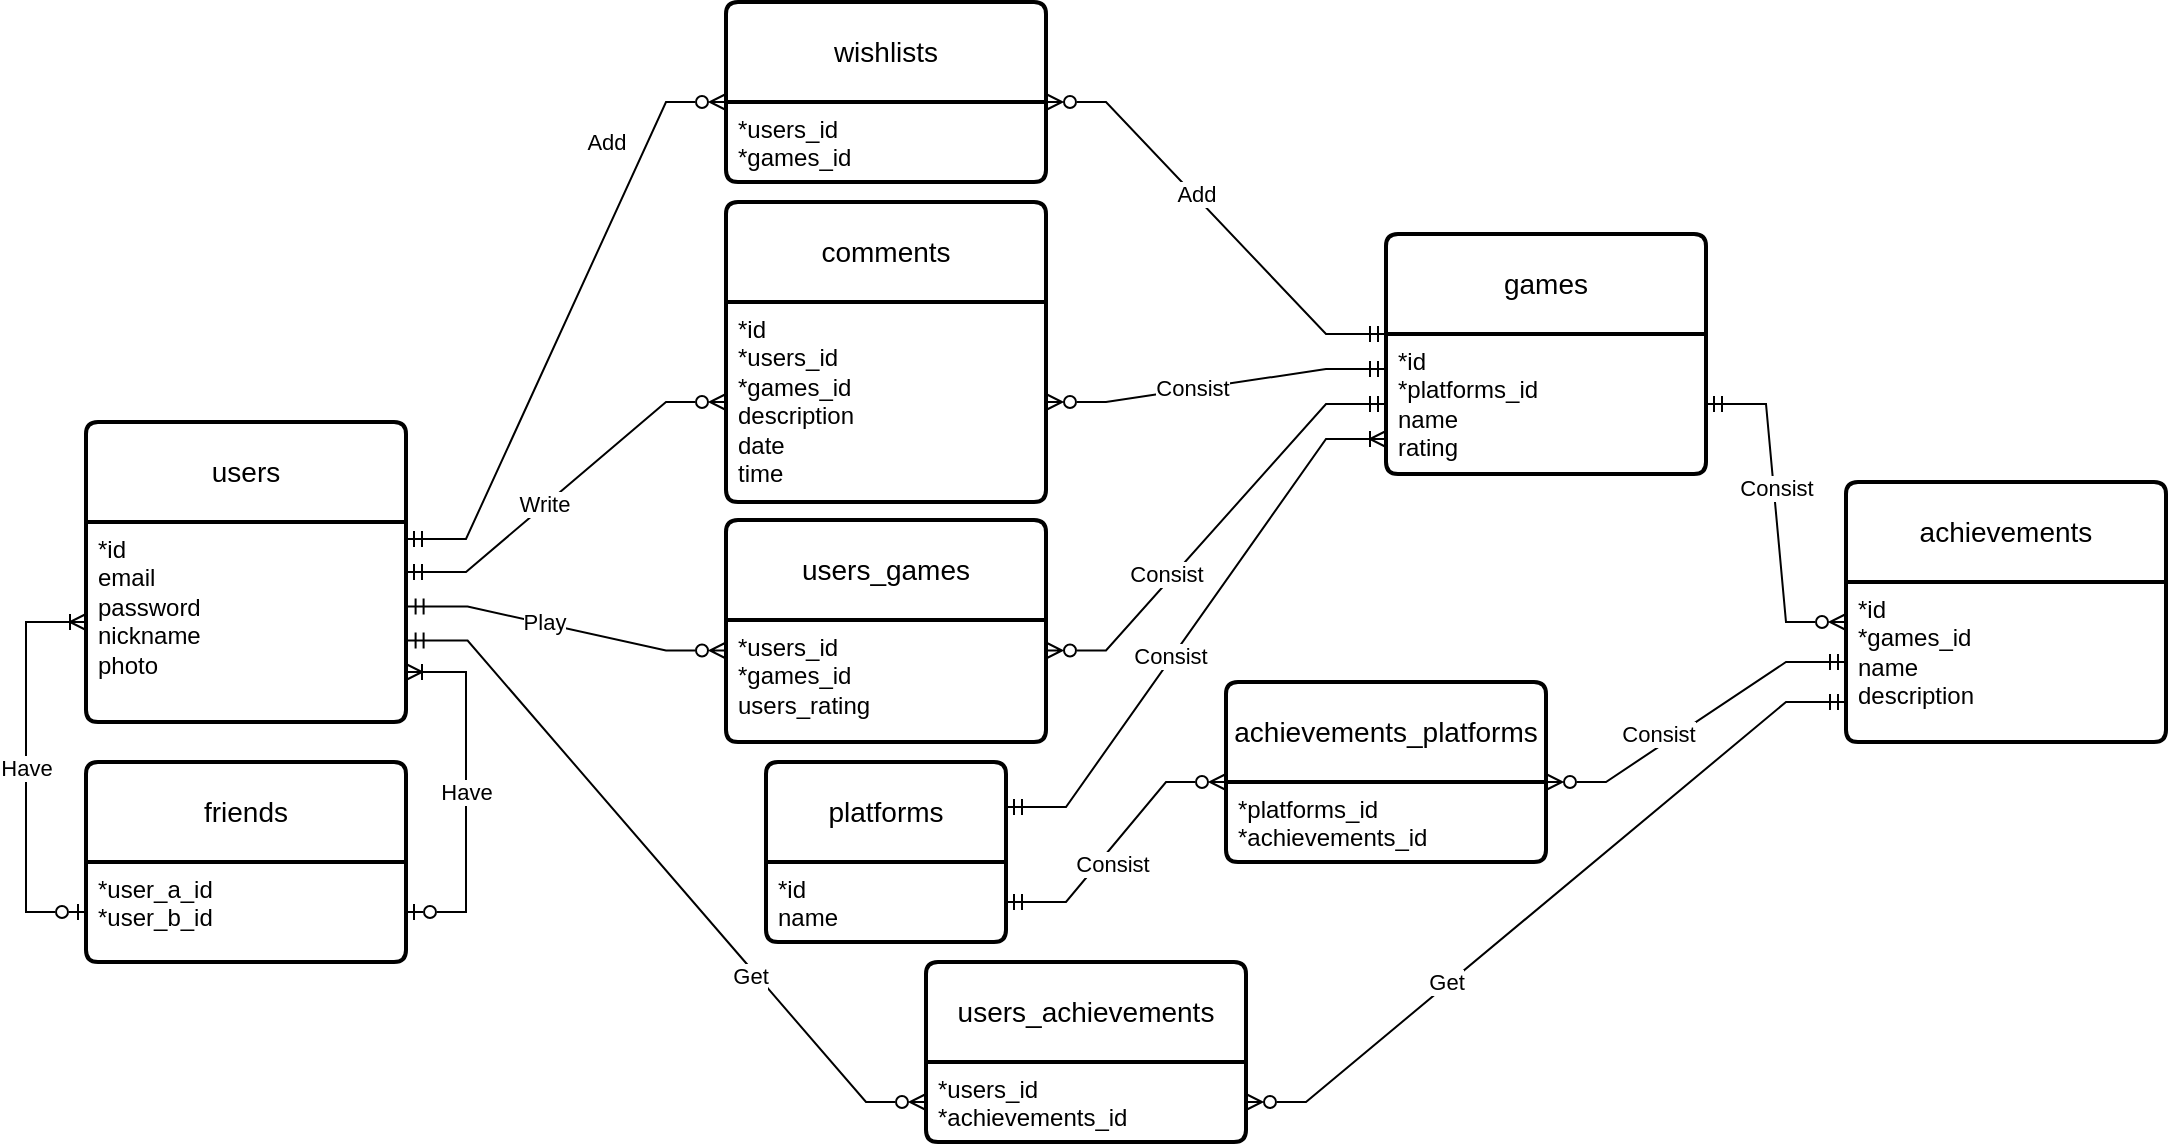 <mxfile version="22.1.21" type="device" pages="4">
  <diagram name="Crow&#39;s Foot" id="bF-gxGIfsyKX1Cjtiylx">
    <mxGraphModel dx="863" dy="590" grid="1" gridSize="10" guides="1" tooltips="1" connect="1" arrows="1" fold="1" page="1" pageScale="1" pageWidth="827" pageHeight="1169" math="0" shadow="0">
      <root>
        <mxCell id="0" />
        <mxCell id="1" parent="0" />
        <mxCell id="tb36dIToWx31wIrT7QEO-2" value="users" style="swimlane;childLayout=stackLayout;horizontal=1;startSize=50;horizontalStack=0;rounded=1;fontSize=14;fontStyle=0;strokeWidth=2;resizeParent=0;resizeLast=1;shadow=0;dashed=0;align=center;arcSize=4;whiteSpace=wrap;html=1;" parent="1" vertex="1">
          <mxGeometry x="240" y="280" width="160" height="150" as="geometry" />
        </mxCell>
        <mxCell id="tb36dIToWx31wIrT7QEO-3" value="*id&lt;br&gt;email&lt;br&gt;password&lt;br&gt;nickname&lt;br&gt;photo" style="align=left;strokeColor=none;fillColor=none;spacingLeft=4;fontSize=12;verticalAlign=top;resizable=0;rotatable=0;part=1;html=1;" parent="tb36dIToWx31wIrT7QEO-2" vertex="1">
          <mxGeometry y="50" width="160" height="100" as="geometry" />
        </mxCell>
        <mxCell id="tb36dIToWx31wIrT7QEO-4" value="games" style="swimlane;childLayout=stackLayout;horizontal=1;startSize=50;horizontalStack=0;rounded=1;fontSize=14;fontStyle=0;strokeWidth=2;resizeParent=0;resizeLast=1;shadow=0;dashed=0;align=center;arcSize=4;whiteSpace=wrap;html=1;" parent="1" vertex="1">
          <mxGeometry x="890" y="186" width="160" height="120" as="geometry" />
        </mxCell>
        <mxCell id="tb36dIToWx31wIrT7QEO-5" value="*id&lt;br&gt;*platforms_id&lt;br&gt;name&lt;br&gt;rating" style="align=left;strokeColor=none;fillColor=none;spacingLeft=4;fontSize=12;verticalAlign=top;resizable=0;rotatable=0;part=1;html=1;" parent="tb36dIToWx31wIrT7QEO-4" vertex="1">
          <mxGeometry y="50" width="160" height="70" as="geometry" />
        </mxCell>
        <mxCell id="MSZuf4Zs8p3yNY16kM9s-25" value="" style="edgeStyle=entityRelationEdgeStyle;fontSize=12;html=1;endArrow=ERzeroToMany;startArrow=ERmandOne;rounded=0;exitX=1.005;exitY=0.423;exitDx=0;exitDy=0;endFill=0;startFill=0;entryX=0;entryY=0.25;entryDx=0;entryDy=0;exitPerimeter=0;" parent="1" source="tb36dIToWx31wIrT7QEO-3" target="DlGH1BfXSV8TEv-eqLE--20" edge="1">
          <mxGeometry width="100" height="100" relative="1" as="geometry">
            <mxPoint x="590" y="470" as="sourcePoint" />
            <mxPoint x="700" y="122" as="targetPoint" />
          </mxGeometry>
        </mxCell>
        <mxCell id="MSZuf4Zs8p3yNY16kM9s-26" value="Play" style="edgeLabel;html=1;align=center;verticalAlign=middle;resizable=0;points=[];" parent="MSZuf4Zs8p3yNY16kM9s-25" vertex="1" connectable="0">
          <mxGeometry x="-0.147" y="1" relative="1" as="geometry">
            <mxPoint as="offset" />
          </mxGeometry>
        </mxCell>
        <mxCell id="lmceQTBNauvTOvnrZFQ2-1" value="achievements" style="swimlane;childLayout=stackLayout;horizontal=1;startSize=50;horizontalStack=0;rounded=1;fontSize=14;fontStyle=0;strokeWidth=2;resizeParent=0;resizeLast=1;shadow=0;dashed=0;align=center;arcSize=4;whiteSpace=wrap;html=1;" parent="1" vertex="1">
          <mxGeometry x="1120" y="310" width="160" height="130" as="geometry" />
        </mxCell>
        <mxCell id="lmceQTBNauvTOvnrZFQ2-2" value="*id&lt;br&gt;*games_id&lt;br&gt;name&lt;br&gt;description" style="align=left;strokeColor=none;fillColor=none;spacingLeft=4;fontSize=12;verticalAlign=top;resizable=0;rotatable=0;part=1;html=1;" parent="lmceQTBNauvTOvnrZFQ2-1" vertex="1">
          <mxGeometry y="50" width="160" height="80" as="geometry" />
        </mxCell>
        <mxCell id="WUFlc4S75lhLVQnJNK-M-3" value="" style="edgeStyle=entityRelationEdgeStyle;fontSize=12;html=1;endArrow=ERmandOne;endFill=0;startArrow=ERzeroToMany;rounded=0;entryX=0;entryY=0.75;entryDx=0;entryDy=0;exitX=1;exitY=0.5;exitDx=0;exitDy=0;startFill=0;" parent="1" source="DlGH1BfXSV8TEv-eqLE--16" target="lmceQTBNauvTOvnrZFQ2-2" edge="1">
          <mxGeometry width="100" height="100" relative="1" as="geometry">
            <mxPoint x="710" y="420" as="sourcePoint" />
            <mxPoint x="810" y="320" as="targetPoint" />
          </mxGeometry>
        </mxCell>
        <mxCell id="WUFlc4S75lhLVQnJNK-M-4" value="Get" style="edgeLabel;html=1;align=center;verticalAlign=middle;resizable=0;points=[];" parent="WUFlc4S75lhLVQnJNK-M-3" vertex="1" connectable="0">
          <mxGeometry x="0.164" y="-2" relative="1" as="geometry">
            <mxPoint x="-75" y="58" as="offset" />
          </mxGeometry>
        </mxCell>
        <mxCell id="DlGH1BfXSV8TEv-eqLE--15" value="users_achievements" style="swimlane;childLayout=stackLayout;horizontal=1;startSize=50;horizontalStack=0;rounded=1;fontSize=14;fontStyle=0;strokeWidth=2;resizeParent=0;resizeLast=1;shadow=0;dashed=0;align=center;arcSize=4;whiteSpace=wrap;html=1;" parent="1" vertex="1">
          <mxGeometry x="660" y="550" width="160" height="90" as="geometry" />
        </mxCell>
        <mxCell id="DlGH1BfXSV8TEv-eqLE--16" value="*users_id&lt;br&gt;*achievements_id" style="align=left;strokeColor=none;fillColor=none;spacingLeft=4;fontSize=12;verticalAlign=top;resizable=0;rotatable=0;part=1;html=1;" parent="DlGH1BfXSV8TEv-eqLE--15" vertex="1">
          <mxGeometry y="50" width="160" height="40" as="geometry" />
        </mxCell>
        <mxCell id="DlGH1BfXSV8TEv-eqLE--17" value="" style="edgeStyle=entityRelationEdgeStyle;fontSize=12;html=1;endArrow=ERzeroToMany;endFill=0;startArrow=ERmandOne;rounded=0;exitX=1.005;exitY=0.593;exitDx=0;exitDy=0;startFill=0;entryX=0;entryY=0.5;entryDx=0;entryDy=0;exitPerimeter=0;" parent="1" source="tb36dIToWx31wIrT7QEO-3" target="DlGH1BfXSV8TEv-eqLE--16" edge="1">
          <mxGeometry width="100" height="100" relative="1" as="geometry">
            <mxPoint x="420" y="717" as="sourcePoint" />
            <mxPoint x="580" y="510" as="targetPoint" />
          </mxGeometry>
        </mxCell>
        <mxCell id="DlGH1BfXSV8TEv-eqLE--18" value="Get" style="edgeLabel;html=1;align=center;verticalAlign=middle;resizable=0;points=[];" parent="DlGH1BfXSV8TEv-eqLE--17" vertex="1" connectable="0">
          <mxGeometry x="0.164" y="-2" relative="1" as="geometry">
            <mxPoint x="23" y="28" as="offset" />
          </mxGeometry>
        </mxCell>
        <mxCell id="DlGH1BfXSV8TEv-eqLE--19" value="users_games" style="swimlane;childLayout=stackLayout;horizontal=1;startSize=50;horizontalStack=0;rounded=1;fontSize=14;fontStyle=0;strokeWidth=2;resizeParent=0;resizeLast=1;shadow=0;dashed=0;align=center;arcSize=4;whiteSpace=wrap;html=1;" parent="1" vertex="1">
          <mxGeometry x="560" y="329" width="160" height="111" as="geometry" />
        </mxCell>
        <mxCell id="DlGH1BfXSV8TEv-eqLE--20" value="*users_id&lt;br&gt;*games_id&lt;br&gt;users_rating" style="align=left;strokeColor=none;fillColor=none;spacingLeft=4;fontSize=12;verticalAlign=top;resizable=0;rotatable=0;part=1;html=1;" parent="DlGH1BfXSV8TEv-eqLE--19" vertex="1">
          <mxGeometry y="50" width="160" height="61" as="geometry" />
        </mxCell>
        <mxCell id="DlGH1BfXSV8TEv-eqLE--23" value="" style="edgeStyle=entityRelationEdgeStyle;fontSize=12;html=1;endArrow=ERmandOne;startArrow=ERzeroToMany;rounded=0;exitX=1;exitY=0.25;exitDx=0;exitDy=0;endFill=0;startFill=0;entryX=0;entryY=0.5;entryDx=0;entryDy=0;" parent="1" source="DlGH1BfXSV8TEv-eqLE--20" target="tb36dIToWx31wIrT7QEO-5" edge="1">
          <mxGeometry width="100" height="100" relative="1" as="geometry">
            <mxPoint x="540" y="480" as="sourcePoint" />
            <mxPoint x="920" y="254" as="targetPoint" />
          </mxGeometry>
        </mxCell>
        <mxCell id="DlGH1BfXSV8TEv-eqLE--24" value="Consist" style="edgeLabel;html=1;align=center;verticalAlign=middle;resizable=0;points=[];" parent="DlGH1BfXSV8TEv-eqLE--23" vertex="1" connectable="0">
          <mxGeometry x="-0.147" y="1" relative="1" as="geometry">
            <mxPoint x="-13" y="11" as="offset" />
          </mxGeometry>
        </mxCell>
        <mxCell id="YScgUMNmZlCkbq35-LPN-1" value="platforms" style="swimlane;childLayout=stackLayout;horizontal=1;startSize=50;horizontalStack=0;rounded=1;fontSize=14;fontStyle=0;strokeWidth=2;resizeParent=0;resizeLast=1;shadow=0;dashed=0;align=center;arcSize=4;whiteSpace=wrap;html=1;" parent="1" vertex="1">
          <mxGeometry x="580" y="450" width="120" height="90" as="geometry" />
        </mxCell>
        <mxCell id="YScgUMNmZlCkbq35-LPN-2" value="*id&lt;br&gt;name" style="align=left;strokeColor=none;fillColor=none;spacingLeft=4;fontSize=12;verticalAlign=top;resizable=0;rotatable=0;part=1;html=1;" parent="YScgUMNmZlCkbq35-LPN-1" vertex="1">
          <mxGeometry y="50" width="120" height="40" as="geometry" />
        </mxCell>
        <mxCell id="RW3MD-CGys-qWrQYKsYx-5" value="" style="edgeStyle=entityRelationEdgeStyle;fontSize=12;html=1;endArrow=ERoneToMany;startArrow=ERmandOne;rounded=0;exitX=1;exitY=0.25;exitDx=0;exitDy=0;entryX=0;entryY=0.75;entryDx=0;entryDy=0;endFill=0;startFill=0;" parent="1" source="YScgUMNmZlCkbq35-LPN-1" target="tb36dIToWx31wIrT7QEO-5" edge="1">
          <mxGeometry width="100" height="100" relative="1" as="geometry">
            <mxPoint x="760" y="771" as="sourcePoint" />
            <mxPoint x="780" y="490" as="targetPoint" />
          </mxGeometry>
        </mxCell>
        <mxCell id="RW3MD-CGys-qWrQYKsYx-6" value="Consist" style="edgeLabel;html=1;align=center;verticalAlign=middle;resizable=0;points=[];" parent="RW3MD-CGys-qWrQYKsYx-5" vertex="1" connectable="0">
          <mxGeometry x="-0.147" y="1" relative="1" as="geometry">
            <mxPoint as="offset" />
          </mxGeometry>
        </mxCell>
        <mxCell id="7H_fT3wbaiRr-LGyIh4a-1" value="achievements_platforms" style="swimlane;childLayout=stackLayout;horizontal=1;startSize=50;horizontalStack=0;rounded=1;fontSize=14;fontStyle=0;strokeWidth=2;resizeParent=0;resizeLast=1;shadow=0;dashed=0;align=center;arcSize=4;whiteSpace=wrap;html=1;" parent="1" vertex="1">
          <mxGeometry x="810" y="410" width="160" height="90" as="geometry" />
        </mxCell>
        <mxCell id="7H_fT3wbaiRr-LGyIh4a-2" value="*platforms_id&lt;br&gt;*achievements_id" style="align=left;strokeColor=none;fillColor=none;spacingLeft=4;fontSize=12;verticalAlign=top;resizable=0;rotatable=0;part=1;html=1;" parent="7H_fT3wbaiRr-LGyIh4a-1" vertex="1">
          <mxGeometry y="50" width="160" height="40" as="geometry" />
        </mxCell>
        <mxCell id="7H_fT3wbaiRr-LGyIh4a-4" value="" style="edgeStyle=entityRelationEdgeStyle;fontSize=12;html=1;endArrow=ERzeroToMany;startArrow=ERmandOne;rounded=0;exitX=1;exitY=0.5;exitDx=0;exitDy=0;entryX=0;entryY=0;entryDx=0;entryDy=0;endFill=0;startFill=0;" parent="1" source="YScgUMNmZlCkbq35-LPN-2" target="7H_fT3wbaiRr-LGyIh4a-2" edge="1">
          <mxGeometry width="100" height="100" relative="1" as="geometry">
            <mxPoint x="570" y="564" as="sourcePoint" />
            <mxPoint x="670" y="460" as="targetPoint" />
          </mxGeometry>
        </mxCell>
        <mxCell id="7H_fT3wbaiRr-LGyIh4a-5" value="Consist" style="edgeLabel;html=1;align=center;verticalAlign=middle;resizable=0;points=[];" parent="7H_fT3wbaiRr-LGyIh4a-4" vertex="1" connectable="0">
          <mxGeometry x="-0.147" y="1" relative="1" as="geometry">
            <mxPoint x="5" y="4" as="offset" />
          </mxGeometry>
        </mxCell>
        <mxCell id="7H_fT3wbaiRr-LGyIh4a-6" value="" style="edgeStyle=entityRelationEdgeStyle;fontSize=12;html=1;endArrow=ERmandOne;startArrow=ERzeroToMany;rounded=0;exitX=1;exitY=0;exitDx=0;exitDy=0;endFill=0;startFill=0;entryX=0;entryY=0.5;entryDx=0;entryDy=0;" parent="1" source="7H_fT3wbaiRr-LGyIh4a-2" target="lmceQTBNauvTOvnrZFQ2-2" edge="1">
          <mxGeometry width="100" height="100" relative="1" as="geometry">
            <mxPoint x="630" y="380" as="sourcePoint" />
            <mxPoint x="1200" y="354" as="targetPoint" />
          </mxGeometry>
        </mxCell>
        <mxCell id="7H_fT3wbaiRr-LGyIh4a-7" value="Consist" style="edgeLabel;html=1;align=center;verticalAlign=middle;resizable=0;points=[];" parent="7H_fT3wbaiRr-LGyIh4a-6" vertex="1" connectable="0">
          <mxGeometry x="-0.147" y="1" relative="1" as="geometry">
            <mxPoint x="-8" as="offset" />
          </mxGeometry>
        </mxCell>
        <mxCell id="7H_fT3wbaiRr-LGyIh4a-8" value="" style="edgeStyle=entityRelationEdgeStyle;fontSize=12;html=1;endArrow=ERzeroToMany;startArrow=ERmandOne;rounded=0;exitX=1;exitY=0.5;exitDx=0;exitDy=0;entryX=0;entryY=0.25;entryDx=0;entryDy=0;endFill=0;startFill=0;" parent="1" source="tb36dIToWx31wIrT7QEO-5" target="lmceQTBNauvTOvnrZFQ2-2" edge="1">
          <mxGeometry width="100" height="100" relative="1" as="geometry">
            <mxPoint x="1050" y="400" as="sourcePoint" />
            <mxPoint x="1160" y="315" as="targetPoint" />
          </mxGeometry>
        </mxCell>
        <mxCell id="7H_fT3wbaiRr-LGyIh4a-9" value="Consist" style="edgeLabel;html=1;align=center;verticalAlign=middle;resizable=0;points=[];" parent="7H_fT3wbaiRr-LGyIh4a-8" vertex="1" connectable="0">
          <mxGeometry x="-0.147" y="1" relative="1" as="geometry">
            <mxPoint as="offset" />
          </mxGeometry>
        </mxCell>
        <mxCell id="CP3n0R3POWeE--M3ENOG-1" value="comments" style="swimlane;childLayout=stackLayout;horizontal=1;startSize=50;horizontalStack=0;rounded=1;fontSize=14;fontStyle=0;strokeWidth=2;resizeParent=0;resizeLast=1;shadow=0;dashed=0;align=center;arcSize=4;whiteSpace=wrap;html=1;" parent="1" vertex="1">
          <mxGeometry x="560" y="170" width="160" height="150" as="geometry" />
        </mxCell>
        <mxCell id="CP3n0R3POWeE--M3ENOG-2" value="*id&lt;br&gt;*users_id&lt;br&gt;*games_id&lt;br&gt;description&lt;br&gt;date&lt;br&gt;time" style="align=left;strokeColor=none;fillColor=none;spacingLeft=4;fontSize=12;verticalAlign=top;resizable=0;rotatable=0;part=1;html=1;" parent="CP3n0R3POWeE--M3ENOG-1" vertex="1">
          <mxGeometry y="50" width="160" height="100" as="geometry" />
        </mxCell>
        <mxCell id="CP3n0R3POWeE--M3ENOG-3" value="" style="edgeStyle=entityRelationEdgeStyle;fontSize=12;html=1;endArrow=ERzeroToMany;startArrow=ERmandOne;rounded=0;entryX=0;entryY=0.5;entryDx=0;entryDy=0;endFill=0;startFill=0;exitX=1;exitY=0.25;exitDx=0;exitDy=0;" parent="1" source="tb36dIToWx31wIrT7QEO-3" target="CP3n0R3POWeE--M3ENOG-2" edge="1">
          <mxGeometry width="100" height="100" relative="1" as="geometry">
            <mxPoint x="700" y="-155" as="sourcePoint" />
            <mxPoint x="960" y="75" as="targetPoint" />
          </mxGeometry>
        </mxCell>
        <mxCell id="CP3n0R3POWeE--M3ENOG-4" value="Write" style="edgeLabel;html=1;align=center;verticalAlign=middle;resizable=0;points=[];" parent="CP3n0R3POWeE--M3ENOG-3" vertex="1" connectable="0">
          <mxGeometry x="-0.147" y="1" relative="1" as="geometry">
            <mxPoint as="offset" />
          </mxGeometry>
        </mxCell>
        <mxCell id="CP3n0R3POWeE--M3ENOG-5" value="" style="edgeStyle=entityRelationEdgeStyle;fontSize=12;html=1;endArrow=ERmandOne;startArrow=ERzeroToMany;rounded=0;entryX=0;entryY=0.25;entryDx=0;entryDy=0;endFill=0;startFill=0;exitX=1;exitY=0.5;exitDx=0;exitDy=0;" parent="1" source="CP3n0R3POWeE--M3ENOG-2" target="tb36dIToWx31wIrT7QEO-5" edge="1">
          <mxGeometry width="100" height="100" relative="1" as="geometry">
            <mxPoint x="660" y="254.5" as="sourcePoint" />
            <mxPoint x="900" y="55.5" as="targetPoint" />
          </mxGeometry>
        </mxCell>
        <mxCell id="CP3n0R3POWeE--M3ENOG-6" value="Consist" style="edgeLabel;html=1;align=center;verticalAlign=middle;resizable=0;points=[];" parent="CP3n0R3POWeE--M3ENOG-5" vertex="1" connectable="0">
          <mxGeometry x="-0.147" y="1" relative="1" as="geometry">
            <mxPoint as="offset" />
          </mxGeometry>
        </mxCell>
        <mxCell id="CP3n0R3POWeE--M3ENOG-7" value="friends" style="swimlane;childLayout=stackLayout;horizontal=1;startSize=50;horizontalStack=0;rounded=1;fontSize=14;fontStyle=0;strokeWidth=2;resizeParent=0;resizeLast=1;shadow=0;dashed=0;align=center;arcSize=4;whiteSpace=wrap;html=1;" parent="1" vertex="1">
          <mxGeometry x="240" y="450" width="160" height="100" as="geometry" />
        </mxCell>
        <mxCell id="CP3n0R3POWeE--M3ENOG-8" value="*user_a_id&lt;br&gt;*user_b_id" style="align=left;strokeColor=none;fillColor=none;spacingLeft=4;fontSize=12;verticalAlign=top;resizable=0;rotatable=0;part=1;html=1;" parent="CP3n0R3POWeE--M3ENOG-7" vertex="1">
          <mxGeometry y="50" width="160" height="50" as="geometry" />
        </mxCell>
        <mxCell id="CP3n0R3POWeE--M3ENOG-9" value="" style="edgeStyle=entityRelationEdgeStyle;fontSize=12;html=1;endArrow=ERzeroToOne;endFill=0;startArrow=ERoneToMany;rounded=0;exitX=1;exitY=0.75;exitDx=0;exitDy=0;startFill=0;entryX=1;entryY=0.5;entryDx=0;entryDy=0;" parent="1" source="tb36dIToWx31wIrT7QEO-3" target="CP3n0R3POWeE--M3ENOG-8" edge="1">
          <mxGeometry width="100" height="100" relative="1" as="geometry">
            <mxPoint x="420" y="500" as="sourcePoint" />
            <mxPoint x="720" y="771" as="targetPoint" />
          </mxGeometry>
        </mxCell>
        <mxCell id="CP3n0R3POWeE--M3ENOG-10" value="Have" style="edgeLabel;html=1;align=center;verticalAlign=middle;resizable=0;points=[];" parent="CP3n0R3POWeE--M3ENOG-9" vertex="1" connectable="0">
          <mxGeometry x="0.164" y="-2" relative="1" as="geometry">
            <mxPoint x="2" y="-15" as="offset" />
          </mxGeometry>
        </mxCell>
        <mxCell id="CP3n0R3POWeE--M3ENOG-16" value="" style="edgeStyle=orthogonalEdgeStyle;fontSize=12;html=1;endArrow=ERoneToMany;endFill=0;startArrow=ERzeroToOne;rounded=0;exitX=0;exitY=0.5;exitDx=0;exitDy=0;startFill=0;entryX=0;entryY=0.5;entryDx=0;entryDy=0;strokeColor=default;" parent="1" source="CP3n0R3POWeE--M3ENOG-8" target="tb36dIToWx31wIrT7QEO-3" edge="1">
          <mxGeometry width="100" height="100" relative="1" as="geometry">
            <mxPoint x="160" y="370" as="sourcePoint" />
            <mxPoint x="160" y="496" as="targetPoint" />
            <Array as="points">
              <mxPoint x="210" y="525" />
              <mxPoint x="210" y="380" />
            </Array>
          </mxGeometry>
        </mxCell>
        <mxCell id="CP3n0R3POWeE--M3ENOG-17" value="Have" style="edgeLabel;html=1;align=center;verticalAlign=middle;resizable=0;points=[];" parent="CP3n0R3POWeE--M3ENOG-16" vertex="1" connectable="0">
          <mxGeometry x="0.164" y="-2" relative="1" as="geometry">
            <mxPoint x="-2" y="17" as="offset" />
          </mxGeometry>
        </mxCell>
        <mxCell id="CP3n0R3POWeE--M3ENOG-27" value="wishlists" style="swimlane;childLayout=stackLayout;horizontal=1;startSize=50;horizontalStack=0;rounded=1;fontSize=14;fontStyle=0;strokeWidth=2;resizeParent=0;resizeLast=1;shadow=0;dashed=0;align=center;arcSize=4;whiteSpace=wrap;html=1;" parent="1" vertex="1">
          <mxGeometry x="560" y="70" width="160" height="90" as="geometry" />
        </mxCell>
        <mxCell id="CP3n0R3POWeE--M3ENOG-28" value="*users_id&lt;br&gt;*games_id" style="align=left;strokeColor=none;fillColor=none;spacingLeft=4;fontSize=12;verticalAlign=top;resizable=0;rotatable=0;part=1;html=1;" parent="CP3n0R3POWeE--M3ENOG-27" vertex="1">
          <mxGeometry y="50" width="160" height="40" as="geometry" />
        </mxCell>
        <mxCell id="CP3n0R3POWeE--M3ENOG-29" value="" style="edgeStyle=entityRelationEdgeStyle;fontSize=12;html=1;endArrow=ERzeroToMany;startArrow=ERmandOne;rounded=0;entryX=0;entryY=0;entryDx=0;entryDy=0;endFill=0;startFill=0;exitX=1;exitY=0.085;exitDx=0;exitDy=0;exitPerimeter=0;" parent="1" source="tb36dIToWx31wIrT7QEO-3" target="CP3n0R3POWeE--M3ENOG-28" edge="1">
          <mxGeometry width="100" height="100" relative="1" as="geometry">
            <mxPoint x="410" y="348" as="sourcePoint" />
            <mxPoint x="570" y="153" as="targetPoint" />
          </mxGeometry>
        </mxCell>
        <mxCell id="CP3n0R3POWeE--M3ENOG-30" value="Add" style="edgeLabel;html=1;align=center;verticalAlign=middle;resizable=0;points=[];" parent="CP3n0R3POWeE--M3ENOG-29" vertex="1" connectable="0">
          <mxGeometry x="-0.101" y="3" relative="1" as="geometry">
            <mxPoint x="29" y="-102" as="offset" />
          </mxGeometry>
        </mxCell>
        <mxCell id="CP3n0R3POWeE--M3ENOG-31" value="" style="edgeStyle=entityRelationEdgeStyle;fontSize=12;html=1;endArrow=ERmandOne;startArrow=ERzeroToMany;rounded=0;entryX=0;entryY=0;entryDx=0;entryDy=0;endFill=0;startFill=0;exitX=1;exitY=0;exitDx=0;exitDy=0;" parent="1" source="CP3n0R3POWeE--M3ENOG-28" target="tb36dIToWx31wIrT7QEO-5" edge="1">
          <mxGeometry width="100" height="100" relative="1" as="geometry">
            <mxPoint x="730" y="153" as="sourcePoint" />
            <mxPoint x="890" y="246" as="targetPoint" />
          </mxGeometry>
        </mxCell>
        <mxCell id="CP3n0R3POWeE--M3ENOG-32" value="Add" style="edgeLabel;html=1;align=center;verticalAlign=middle;resizable=0;points=[];" parent="CP3n0R3POWeE--M3ENOG-31" vertex="1" connectable="0">
          <mxGeometry x="-0.147" y="1" relative="1" as="geometry">
            <mxPoint as="offset" />
          </mxGeometry>
        </mxCell>
      </root>
    </mxGraphModel>
  </diagram>
  <diagram id="tyUTnikfraOjsJ1HXr_B" name="Use Case">
    <mxGraphModel dx="863" dy="2928" grid="1" gridSize="10" guides="1" tooltips="1" connect="1" arrows="1" fold="1" page="1" pageScale="1" pageWidth="827" pageHeight="1169" math="0" shadow="0">
      <root>
        <mxCell id="0" />
        <mxCell id="1" parent="0" />
        <mxCell id="TI_vtxAUASJq9Ltse8uL-1" value="Authorized User" style="shape=umlActor;verticalLabelPosition=bottom;verticalAlign=top;html=1;" parent="1" vertex="1">
          <mxGeometry x="860" y="-1783" width="30" height="60" as="geometry" />
        </mxCell>
        <mxCell id="TI_vtxAUASJq9Ltse8uL-4" value="Add Game to Wishlist" style="ellipse;whiteSpace=wrap;html=1;align=center;" parent="1" vertex="1">
          <mxGeometry x="1470" y="-1800" width="100" height="40" as="geometry" />
        </mxCell>
        <mxCell id="_Uh7HaJhVwCaqcoWvli0-83" value="Watch Own Profile" style="ellipse;whiteSpace=wrap;html=1;align=center;" parent="1" vertex="1">
          <mxGeometry x="1058" y="-1860" width="100" height="40" as="geometry" />
        </mxCell>
        <mxCell id="_Uh7HaJhVwCaqcoWvli0-84" value="Edit Own Profile" style="ellipse;whiteSpace=wrap;html=1;align=center;" parent="1" vertex="1">
          <mxGeometry x="1258" y="-1960" width="100" height="40" as="geometry" />
        </mxCell>
        <mxCell id="_Uh7HaJhVwCaqcoWvli0-85" value="&amp;lt;&amp;lt;extend&amp;gt;&amp;gt;" style="html=1;verticalAlign=bottom;labelBackgroundColor=none;endArrow=open;endFill=0;dashed=1;rounded=0;entryX=0.5;entryY=0;entryDx=0;entryDy=0;exitX=0;exitY=0.5;exitDx=0;exitDy=0;" parent="1" source="_Uh7HaJhVwCaqcoWvli0-84" target="_Uh7HaJhVwCaqcoWvli0-83" edge="1">
          <mxGeometry width="160" relative="1" as="geometry">
            <mxPoint x="1188" y="-1730" as="sourcePoint" />
            <mxPoint x="1348" y="-1730" as="targetPoint" />
          </mxGeometry>
        </mxCell>
        <mxCell id="_Uh7HaJhVwCaqcoWvli0-86" value="Watch Games List" style="ellipse;whiteSpace=wrap;html=1;align=center;" parent="1" vertex="1">
          <mxGeometry x="1058" y="-1753" width="100" height="40" as="geometry" />
        </mxCell>
        <mxCell id="_Uh7HaJhVwCaqcoWvli0-90" value="Add Player to Friends" style="ellipse;whiteSpace=wrap;html=1;align=center;" parent="1" vertex="1">
          <mxGeometry x="1470" y="-1700" width="100" height="40" as="geometry" />
        </mxCell>
        <mxCell id="_Uh7HaJhVwCaqcoWvli0-92" value="Watch Own Games" style="ellipse;whiteSpace=wrap;html=1;align=center;" parent="1" vertex="1">
          <mxGeometry x="1258" y="-1910" width="100" height="40" as="geometry" />
        </mxCell>
        <mxCell id="_Uh7HaJhVwCaqcoWvli0-93" value="&amp;lt;&amp;lt;extend&amp;gt;&amp;gt;" style="html=1;verticalAlign=bottom;labelBackgroundColor=none;endArrow=open;endFill=0;dashed=1;rounded=0;entryX=1;entryY=0;entryDx=0;entryDy=0;exitX=0;exitY=0.5;exitDx=0;exitDy=0;" parent="1" source="_Uh7HaJhVwCaqcoWvli0-92" target="_Uh7HaJhVwCaqcoWvli0-83" edge="1">
          <mxGeometry width="160" relative="1" as="geometry">
            <mxPoint x="1268" y="-1900" as="sourcePoint" />
            <mxPoint x="1103" y="-1800" as="targetPoint" />
          </mxGeometry>
        </mxCell>
        <mxCell id="_Uh7HaJhVwCaqcoWvli0-94" value="Watch Games Achievements" style="ellipse;whiteSpace=wrap;html=1;align=center;" parent="1" vertex="1">
          <mxGeometry x="1436" y="-1910" width="100" height="40" as="geometry" />
        </mxCell>
        <mxCell id="_Uh7HaJhVwCaqcoWvli0-95" value="&amp;lt;&amp;lt;extend&amp;gt;&amp;gt;" style="html=1;verticalAlign=bottom;labelBackgroundColor=none;endArrow=open;endFill=0;dashed=1;rounded=0;entryX=1;entryY=0.5;entryDx=0;entryDy=0;exitX=0;exitY=0.5;exitDx=0;exitDy=0;" parent="1" source="_Uh7HaJhVwCaqcoWvli0-94" target="_Uh7HaJhVwCaqcoWvli0-92" edge="1">
          <mxGeometry width="160" relative="1" as="geometry">
            <mxPoint x="1268" y="-1860" as="sourcePoint" />
            <mxPoint x="1154" y="-1896" as="targetPoint" />
          </mxGeometry>
        </mxCell>
        <mxCell id="_Uh7HaJhVwCaqcoWvli0-96" value="Watch Friends" style="ellipse;whiteSpace=wrap;html=1;align=center;" parent="1" vertex="1">
          <mxGeometry x="1258" y="-1860" width="100" height="40" as="geometry" />
        </mxCell>
        <mxCell id="_Uh7HaJhVwCaqcoWvli0-98" value="&amp;lt;&amp;lt;extend&amp;gt;&amp;gt;" style="html=1;verticalAlign=bottom;labelBackgroundColor=none;endArrow=open;endFill=0;dashed=1;rounded=0;entryX=1;entryY=0.5;entryDx=0;entryDy=0;exitX=0;exitY=0.5;exitDx=0;exitDy=0;" parent="1" source="_Uh7HaJhVwCaqcoWvli0-96" target="_Uh7HaJhVwCaqcoWvli0-83" edge="1">
          <mxGeometry width="160" relative="1" as="geometry">
            <mxPoint x="1230" y="-1783" as="sourcePoint" />
            <mxPoint x="1130" y="-1753" as="targetPoint" />
          </mxGeometry>
        </mxCell>
        <mxCell id="_Uh7HaJhVwCaqcoWvli0-100" value="Watch Players List" style="ellipse;whiteSpace=wrap;html=1;align=center;" parent="1" vertex="1">
          <mxGeometry x="1058" y="-1670" width="100" height="40" as="geometry" />
        </mxCell>
        <mxCell id="_Uh7HaJhVwCaqcoWvli0-101" value="&amp;lt;&amp;lt;extend&amp;gt;&amp;gt;" style="html=1;verticalAlign=bottom;labelBackgroundColor=none;endArrow=open;endFill=0;dashed=1;rounded=0;exitX=0;exitY=0.5;exitDx=0;exitDy=0;entryX=0.986;entryY=0.314;entryDx=0;entryDy=0;entryPerimeter=0;" parent="1" source="TI_vtxAUASJq9Ltse8uL-4" target="_Uh7HaJhVwCaqcoWvli0-135" edge="1">
          <mxGeometry width="160" relative="1" as="geometry">
            <mxPoint x="1271" y="-1810" as="sourcePoint" />
            <mxPoint x="1410" y="-1733" as="targetPoint" />
          </mxGeometry>
        </mxCell>
        <mxCell id="_Uh7HaJhVwCaqcoWvli0-102" value="&amp;lt;&amp;lt;extend&amp;gt;&amp;gt;" style="html=1;verticalAlign=bottom;labelBackgroundColor=none;endArrow=open;endFill=0;dashed=1;rounded=0;exitX=0;exitY=0.5;exitDx=0;exitDy=0;entryX=0.962;entryY=0.34;entryDx=0;entryDy=0;entryPerimeter=0;" parent="1" source="_Uh7HaJhVwCaqcoWvli0-90" target="_Uh7HaJhVwCaqcoWvli0-139" edge="1">
          <mxGeometry width="160" relative="1" as="geometry">
            <mxPoint x="1281" y="-1800" as="sourcePoint" />
            <mxPoint x="1430" y="-1660" as="targetPoint" />
          </mxGeometry>
        </mxCell>
        <mxCell id="_Uh7HaJhVwCaqcoWvli0-103" value="" style="endArrow=none;startArrow=none;endFill=0;startFill=0;endSize=8;html=1;verticalAlign=bottom;labelBackgroundColor=none;strokeWidth=1;rounded=0;entryX=0;entryY=0.5;entryDx=0;entryDy=0;" parent="1" target="_Uh7HaJhVwCaqcoWvli0-83" edge="1">
          <mxGeometry width="160" relative="1" as="geometry">
            <mxPoint x="910" y="-1750" as="sourcePoint" />
            <mxPoint x="1030" y="-1860" as="targetPoint" />
          </mxGeometry>
        </mxCell>
        <mxCell id="_Uh7HaJhVwCaqcoWvli0-104" value="" style="endArrow=none;startArrow=none;endFill=0;startFill=0;endSize=8;html=1;verticalAlign=bottom;labelBackgroundColor=none;strokeWidth=1;rounded=0;entryX=0;entryY=0.5;entryDx=0;entryDy=0;" parent="1" target="_Uh7HaJhVwCaqcoWvli0-86" edge="1">
          <mxGeometry width="160" relative="1" as="geometry">
            <mxPoint x="910" y="-1740" as="sourcePoint" />
            <mxPoint x="1068" y="-1830" as="targetPoint" />
          </mxGeometry>
        </mxCell>
        <mxCell id="_Uh7HaJhVwCaqcoWvli0-105" value="" style="endArrow=none;startArrow=none;endFill=0;startFill=0;endSize=8;html=1;verticalAlign=bottom;labelBackgroundColor=none;strokeWidth=1;rounded=0;entryX=0;entryY=0.5;entryDx=0;entryDy=0;" parent="1" target="_Uh7HaJhVwCaqcoWvli0-100" edge="1">
          <mxGeometry width="160" relative="1" as="geometry">
            <mxPoint x="910" y="-1730" as="sourcePoint" />
            <mxPoint x="1078" y="-1820" as="targetPoint" />
          </mxGeometry>
        </mxCell>
        <mxCell id="_Uh7HaJhVwCaqcoWvli0-106" value="Unauthorized User" style="shape=umlActor;verticalLabelPosition=bottom;verticalAlign=top;html=1;" parent="1" vertex="1">
          <mxGeometry x="860" y="-1480" width="30" height="60" as="geometry" />
        </mxCell>
        <mxCell id="_Uh7HaJhVwCaqcoWvli0-107" value="Watch Wishlist" style="ellipse;whiteSpace=wrap;html=1;align=center;" parent="1" vertex="1">
          <mxGeometry x="1261" y="-1810" width="100" height="40" as="geometry" />
        </mxCell>
        <mxCell id="_Uh7HaJhVwCaqcoWvli0-108" value="&amp;lt;&amp;lt;extend&amp;gt;&amp;gt;" style="html=1;verticalAlign=bottom;labelBackgroundColor=none;endArrow=open;endFill=0;dashed=1;rounded=0;entryX=1;entryY=1;entryDx=0;entryDy=0;exitX=0;exitY=0.5;exitDx=0;exitDy=0;" parent="1" source="_Uh7HaJhVwCaqcoWvli0-107" target="_Uh7HaJhVwCaqcoWvli0-83" edge="1">
          <mxGeometry width="160" relative="1" as="geometry">
            <mxPoint x="1268" y="-1830" as="sourcePoint" />
            <mxPoint x="1168" y="-1830" as="targetPoint" />
          </mxGeometry>
        </mxCell>
        <mxCell id="_Uh7HaJhVwCaqcoWvli0-110" value="Authorizate" style="ellipse;whiteSpace=wrap;html=1;align=center;" parent="1" vertex="1">
          <mxGeometry x="1055" y="-1540" width="100" height="40" as="geometry" />
        </mxCell>
        <mxCell id="_Uh7HaJhVwCaqcoWvli0-111" value="Register" style="ellipse;whiteSpace=wrap;html=1;align=center;" parent="1" vertex="1">
          <mxGeometry x="1055" y="-1360" width="100" height="40" as="geometry" />
        </mxCell>
        <mxCell id="_Uh7HaJhVwCaqcoWvli0-113" value="" style="endArrow=none;startArrow=none;endFill=0;startFill=0;endSize=8;html=1;verticalAlign=bottom;labelBackgroundColor=none;strokeWidth=1;rounded=0;entryX=0;entryY=0.5;entryDx=0;entryDy=0;" parent="1" target="_Uh7HaJhVwCaqcoWvli0-110" edge="1">
          <mxGeometry width="160" relative="1" as="geometry">
            <mxPoint x="900" y="-1450" as="sourcePoint" />
            <mxPoint x="1048" y="-1503" as="targetPoint" />
          </mxGeometry>
        </mxCell>
        <mxCell id="_Uh7HaJhVwCaqcoWvli0-114" value="" style="endArrow=none;startArrow=none;endFill=0;startFill=0;endSize=8;html=1;verticalAlign=bottom;labelBackgroundColor=none;strokeWidth=1;rounded=0;entryX=0;entryY=0.5;entryDx=0;entryDy=0;" parent="1" target="_Uh7HaJhVwCaqcoWvli0-111" edge="1">
          <mxGeometry width="160" relative="1" as="geometry">
            <mxPoint x="900" y="-1440" as="sourcePoint" />
            <mxPoint x="1068" y="-1460" as="targetPoint" />
          </mxGeometry>
        </mxCell>
        <mxCell id="_Uh7HaJhVwCaqcoWvli0-115" value="Enter Email" style="ellipse;whiteSpace=wrap;html=1;align=center;" parent="1" vertex="1">
          <mxGeometry x="1263" y="-1400" width="100" height="40" as="geometry" />
        </mxCell>
        <mxCell id="_Uh7HaJhVwCaqcoWvli0-116" value="Enter Password" style="ellipse;whiteSpace=wrap;html=1;align=center;" parent="1" vertex="1">
          <mxGeometry x="1263" y="-1350" width="100" height="40" as="geometry" />
        </mxCell>
        <mxCell id="_Uh7HaJhVwCaqcoWvli0-117" value="Enter NickName" style="ellipse;whiteSpace=wrap;html=1;align=center;" parent="1" vertex="1">
          <mxGeometry x="1263" y="-1300" width="100" height="40" as="geometry" />
        </mxCell>
        <mxCell id="_Uh7HaJhVwCaqcoWvli0-119" value="&amp;lt;&amp;lt;Include&amp;gt;&amp;gt;" style="html=1;verticalAlign=bottom;labelBackgroundColor=none;endArrow=open;endFill=0;dashed=1;rounded=0;entryX=0;entryY=0.5;entryDx=0;entryDy=0;exitX=1;exitY=1;exitDx=0;exitDy=0;" parent="1" source="_Uh7HaJhVwCaqcoWvli0-111" target="_Uh7HaJhVwCaqcoWvli0-117" edge="1">
          <mxGeometry width="160" relative="1" as="geometry">
            <mxPoint x="1207" y="-1250" as="sourcePoint" />
            <mxPoint x="1104" y="-1250" as="targetPoint" />
          </mxGeometry>
        </mxCell>
        <mxCell id="_Uh7HaJhVwCaqcoWvli0-120" value="&amp;lt;&amp;lt;Include&amp;gt;&amp;gt;" style="html=1;verticalAlign=bottom;labelBackgroundColor=none;endArrow=open;endFill=0;dashed=1;rounded=0;entryX=0;entryY=0.5;entryDx=0;entryDy=0;exitX=1;exitY=0;exitDx=0;exitDy=0;" parent="1" source="_Uh7HaJhVwCaqcoWvli0-111" target="_Uh7HaJhVwCaqcoWvli0-115" edge="1">
          <mxGeometry width="160" relative="1" as="geometry">
            <mxPoint x="1150" y="-1316" as="sourcePoint" />
            <mxPoint x="1273" y="-1270" as="targetPoint" />
          </mxGeometry>
        </mxCell>
        <mxCell id="_Uh7HaJhVwCaqcoWvli0-121" value="&amp;lt;&amp;lt;Include&amp;gt;&amp;gt;" style="html=1;verticalAlign=bottom;labelBackgroundColor=none;endArrow=open;endFill=0;dashed=1;rounded=0;entryX=0;entryY=0.5;entryDx=0;entryDy=0;exitX=1;exitY=0.5;exitDx=0;exitDy=0;" parent="1" source="_Uh7HaJhVwCaqcoWvli0-111" target="_Uh7HaJhVwCaqcoWvli0-116" edge="1">
          <mxGeometry width="160" relative="1" as="geometry">
            <mxPoint x="1160" y="-1306" as="sourcePoint" />
            <mxPoint x="1283" y="-1260" as="targetPoint" />
          </mxGeometry>
        </mxCell>
        <mxCell id="_Uh7HaJhVwCaqcoWvli0-123" value="Enter Email" style="ellipse;whiteSpace=wrap;html=1;align=center;" parent="1" vertex="1">
          <mxGeometry x="1470" y="-1600" width="100" height="40" as="geometry" />
        </mxCell>
        <mxCell id="_Uh7HaJhVwCaqcoWvli0-124" value="Enter Password" style="ellipse;whiteSpace=wrap;html=1;align=center;" parent="1" vertex="1">
          <mxGeometry x="1470" y="-1550" width="100" height="40" as="geometry" />
        </mxCell>
        <mxCell id="_Uh7HaJhVwCaqcoWvli0-127" value="Authorize using another Services&amp;nbsp;" style="ellipse;whiteSpace=wrap;html=1;align=center;" parent="1" vertex="1">
          <mxGeometry x="1250" y="-1490" width="108" height="40" as="geometry" />
        </mxCell>
        <mxCell id="_Uh7HaJhVwCaqcoWvli0-128" value="&amp;lt;&amp;lt;extend&amp;gt;&amp;gt;" style="html=1;verticalAlign=bottom;labelBackgroundColor=none;endArrow=open;endFill=0;dashed=1;rounded=0;exitX=0;exitY=0.5;exitDx=0;exitDy=0;entryX=0.997;entryY=0.694;entryDx=0;entryDy=0;entryPerimeter=0;" parent="1" source="_Uh7HaJhVwCaqcoWvli0-127" target="_Uh7HaJhVwCaqcoWvli0-110" edge="1">
          <mxGeometry x="-0.396" y="3" width="160" relative="1" as="geometry">
            <mxPoint x="1271" y="-1640" as="sourcePoint" />
            <mxPoint x="1140" y="-1506" as="targetPoint" />
            <mxPoint as="offset" />
          </mxGeometry>
        </mxCell>
        <mxCell id="_Uh7HaJhVwCaqcoWvli0-129" value="Enter Email" style="ellipse;whiteSpace=wrap;html=1;align=center;" parent="1" vertex="1">
          <mxGeometry x="1470" y="-1500" width="100" height="40" as="geometry" />
        </mxCell>
        <mxCell id="_Uh7HaJhVwCaqcoWvli0-130" value="Select Service" style="ellipse;whiteSpace=wrap;html=1;align=center;" parent="1" vertex="1">
          <mxGeometry x="1470" y="-1450" width="100" height="40" as="geometry" />
        </mxCell>
        <mxCell id="_Uh7HaJhVwCaqcoWvli0-131" value="Enter Password" style="ellipse;whiteSpace=wrap;html=1;align=center;" parent="1" vertex="1">
          <mxGeometry x="1470" y="-1400" width="100" height="40" as="geometry" />
        </mxCell>
        <mxCell id="_Uh7HaJhVwCaqcoWvli0-132" value="&amp;lt;&amp;lt;Include&amp;gt;&amp;gt;" style="html=1;verticalAlign=bottom;labelBackgroundColor=none;endArrow=open;endFill=0;dashed=1;rounded=0;entryX=0;entryY=0.5;entryDx=0;entryDy=0;exitX=0.975;exitY=0.341;exitDx=0;exitDy=0;exitPerimeter=0;" parent="1" source="_Uh7HaJhVwCaqcoWvli0-127" target="_Uh7HaJhVwCaqcoWvli0-129" edge="1">
          <mxGeometry width="160" relative="1" as="geometry">
            <mxPoint x="1363" y="-1575" as="sourcePoint" />
            <mxPoint x="1466" y="-1585" as="targetPoint" />
          </mxGeometry>
        </mxCell>
        <mxCell id="_Uh7HaJhVwCaqcoWvli0-133" value="&amp;lt;&amp;lt;Include&amp;gt;&amp;gt;" style="html=1;verticalAlign=bottom;labelBackgroundColor=none;endArrow=open;endFill=0;dashed=1;rounded=0;entryX=0;entryY=0.5;entryDx=0;entryDy=0;exitX=0.969;exitY=0.651;exitDx=0;exitDy=0;exitPerimeter=0;" parent="1" source="_Uh7HaJhVwCaqcoWvli0-127" target="_Uh7HaJhVwCaqcoWvli0-130" edge="1">
          <mxGeometry width="160" relative="1" as="geometry">
            <mxPoint x="1400" y="-1470" as="sourcePoint" />
            <mxPoint x="1440" y="-1490" as="targetPoint" />
          </mxGeometry>
        </mxCell>
        <mxCell id="_Uh7HaJhVwCaqcoWvli0-134" value="&amp;lt;&amp;lt;Include&amp;gt;&amp;gt;" style="html=1;verticalAlign=bottom;labelBackgroundColor=none;endArrow=open;endFill=0;dashed=1;rounded=0;entryX=0;entryY=0.5;entryDx=0;entryDy=0;exitX=1;exitY=1;exitDx=0;exitDy=0;" parent="1" source="_Uh7HaJhVwCaqcoWvli0-127" target="_Uh7HaJhVwCaqcoWvli0-131" edge="1">
          <mxGeometry width="160" relative="1" as="geometry">
            <mxPoint x="1362" y="-1464" as="sourcePoint" />
            <mxPoint x="1450" y="-1480" as="targetPoint" />
          </mxGeometry>
        </mxCell>
        <mxCell id="_Uh7HaJhVwCaqcoWvli0-135" value="Select Game" style="ellipse;whiteSpace=wrap;html=1;align=center;" parent="1" vertex="1">
          <mxGeometry x="1261" y="-1753" width="100" height="40" as="geometry" />
        </mxCell>
        <mxCell id="_Uh7HaJhVwCaqcoWvli0-136" value="&amp;lt;&amp;lt;extend&amp;gt;&amp;gt;" style="html=1;verticalAlign=bottom;labelBackgroundColor=none;endArrow=open;endFill=0;dashed=1;rounded=0;exitX=0;exitY=0.5;exitDx=0;exitDy=0;entryX=1;entryY=0.5;entryDx=0;entryDy=0;" parent="1" source="_Uh7HaJhVwCaqcoWvli0-135" target="_Uh7HaJhVwCaqcoWvli0-86" edge="1">
          <mxGeometry width="160" relative="1" as="geometry">
            <mxPoint x="1270" y="-1700" as="sourcePoint" />
            <mxPoint x="1161" y="-1700" as="targetPoint" />
          </mxGeometry>
        </mxCell>
        <mxCell id="_Uh7HaJhVwCaqcoWvli0-137" value="Watch Game Info" style="ellipse;whiteSpace=wrap;html=1;align=center;" parent="1" vertex="1">
          <mxGeometry x="1470" y="-1753" width="100" height="40" as="geometry" />
        </mxCell>
        <mxCell id="_Uh7HaJhVwCaqcoWvli0-138" value="&amp;lt;&amp;lt;extend&amp;gt;&amp;gt;" style="html=1;verticalAlign=bottom;labelBackgroundColor=none;endArrow=open;endFill=0;dashed=1;rounded=0;exitX=0;exitY=0.5;exitDx=0;exitDy=0;entryX=0.976;entryY=0.671;entryDx=0;entryDy=0;entryPerimeter=0;" parent="1" source="_Uh7HaJhVwCaqcoWvli0-137" target="_Uh7HaJhVwCaqcoWvli0-135" edge="1">
          <mxGeometry width="160" relative="1" as="geometry">
            <mxPoint x="1480" y="-1753" as="sourcePoint" />
            <mxPoint x="1356" y="-1737" as="targetPoint" />
          </mxGeometry>
        </mxCell>
        <mxCell id="_Uh7HaJhVwCaqcoWvli0-139" value="Select Player" style="ellipse;whiteSpace=wrap;html=1;align=center;" parent="1" vertex="1">
          <mxGeometry x="1258" y="-1670" width="100" height="40" as="geometry" />
        </mxCell>
        <mxCell id="_Uh7HaJhVwCaqcoWvli0-140" value="&amp;lt;&amp;lt;extend&amp;gt;&amp;gt;" style="html=1;verticalAlign=bottom;labelBackgroundColor=none;endArrow=open;endFill=0;dashed=1;rounded=0;exitX=0;exitY=0.5;exitDx=0;exitDy=0;entryX=1;entryY=0.5;entryDx=0;entryDy=0;" parent="1" source="_Uh7HaJhVwCaqcoWvli0-139" target="_Uh7HaJhVwCaqcoWvli0-100" edge="1">
          <mxGeometry width="160" relative="1" as="geometry">
            <mxPoint x="1232" y="-1610" as="sourcePoint" />
            <mxPoint x="1120" y="-1600" as="targetPoint" />
          </mxGeometry>
        </mxCell>
        <mxCell id="_Uh7HaJhVwCaqcoWvli0-141" value="Watch Player Info" style="ellipse;whiteSpace=wrap;html=1;align=center;" parent="1" vertex="1">
          <mxGeometry x="1470" y="-1650" width="100" height="40" as="geometry" />
        </mxCell>
        <mxCell id="_Uh7HaJhVwCaqcoWvli0-142" value="&amp;lt;&amp;lt;extend&amp;gt;&amp;gt;" style="html=1;verticalAlign=bottom;labelBackgroundColor=none;endArrow=open;endFill=0;dashed=1;rounded=0;exitX=0;exitY=0.5;exitDx=0;exitDy=0;entryX=0.99;entryY=0.599;entryDx=0;entryDy=0;entryPerimeter=0;" parent="1" source="_Uh7HaJhVwCaqcoWvli0-141" target="_Uh7HaJhVwCaqcoWvli0-139" edge="1">
          <mxGeometry x="0.005" width="160" relative="1" as="geometry">
            <mxPoint x="1480" y="-1650" as="sourcePoint" />
            <mxPoint x="1368" y="-1640" as="targetPoint" />
            <mxPoint as="offset" />
          </mxGeometry>
        </mxCell>
        <mxCell id="UnRavw6CulMkR-eXigLF-1" value="Authorize using Email&amp;nbsp;" style="ellipse;whiteSpace=wrap;html=1;align=center;" parent="1" vertex="1">
          <mxGeometry x="1253" y="-1560" width="108" height="40" as="geometry" />
        </mxCell>
        <mxCell id="UnRavw6CulMkR-eXigLF-2" value="&amp;lt;&amp;lt;extend&amp;gt;&amp;gt;" style="html=1;verticalAlign=bottom;labelBackgroundColor=none;endArrow=open;endFill=0;dashed=1;rounded=0;entryX=1.003;entryY=0.384;entryDx=0;entryDy=0;exitX=0;exitY=0.5;exitDx=0;exitDy=0;entryPerimeter=0;" parent="1" source="UnRavw6CulMkR-eXigLF-1" target="_Uh7HaJhVwCaqcoWvli0-110" edge="1">
          <mxGeometry width="160" relative="1" as="geometry">
            <mxPoint x="1260" y="-1460" as="sourcePoint" />
            <mxPoint x="1150" y="-1496" as="targetPoint" />
          </mxGeometry>
        </mxCell>
        <mxCell id="UnRavw6CulMkR-eXigLF-3" value="&amp;lt;&amp;lt;Include&amp;gt;&amp;gt;" style="html=1;verticalAlign=bottom;labelBackgroundColor=none;endArrow=open;endFill=0;dashed=1;rounded=0;entryX=0;entryY=0.5;entryDx=0;entryDy=0;exitX=0.967;exitY=0.28;exitDx=0;exitDy=0;exitPerimeter=0;" parent="1" source="UnRavw6CulMkR-eXigLF-1" target="_Uh7HaJhVwCaqcoWvli0-123" edge="1">
          <mxGeometry width="160" relative="1" as="geometry">
            <mxPoint x="1330" y="-1582" as="sourcePoint" />
            <mxPoint x="1458" y="-1578" as="targetPoint" />
          </mxGeometry>
        </mxCell>
        <mxCell id="UnRavw6CulMkR-eXigLF-4" value="&amp;lt;&amp;lt;Include&amp;gt;&amp;gt;" style="html=1;verticalAlign=bottom;labelBackgroundColor=none;endArrow=open;endFill=0;dashed=1;rounded=0;entryX=0;entryY=0.5;entryDx=0;entryDy=0;exitX=1.011;exitY=0.642;exitDx=0;exitDy=0;exitPerimeter=0;" parent="1" source="UnRavw6CulMkR-eXigLF-1" target="_Uh7HaJhVwCaqcoWvli0-124" edge="1">
          <mxGeometry width="160" relative="1" as="geometry">
            <mxPoint x="1352" y="-1474" as="sourcePoint" />
            <mxPoint x="1480" y="-1470" as="targetPoint" />
          </mxGeometry>
        </mxCell>
      </root>
    </mxGraphModel>
  </diagram>
  <diagram id="wGcYSvG7Jr3udOWiPzbX" name="UML DFD">
    <mxGraphModel dx="1438" dy="2152" grid="1" gridSize="10" guides="1" tooltips="1" connect="1" arrows="1" fold="1" page="1" pageScale="1" pageWidth="827" pageHeight="1169" math="0" shadow="0">
      <root>
        <mxCell id="0" />
        <mxCell id="1" parent="0" />
        <mxCell id="KXJecW-xRKv5K2LcAwL7-31" value="USER" style="html=1;dashed=0;whitespace=wrap;" parent="1" vertex="1">
          <mxGeometry x="410" y="-480" width="157" height="220" as="geometry" />
        </mxCell>
        <mxCell id="KXJecW-xRKv5K2LcAwL7-32" style="edgeStyle=orthogonalEdgeStyle;rounded=0;orthogonalLoop=1;jettySize=auto;html=1;exitX=0;exitY=0.868;exitDx=0;exitDy=0;entryX=1.002;entryY=0.887;entryDx=0;entryDy=0;startArrow=none;startFill=0;endArrow=block;endFill=1;exitPerimeter=0;entryPerimeter=0;" parent="1" source="KXJecW-xRKv5K2LcAwL7-35" target="KXJecW-xRKv5K2LcAwL7-31" edge="1">
          <mxGeometry relative="1" as="geometry">
            <Array as="points" />
          </mxGeometry>
        </mxCell>
        <mxCell id="KXJecW-xRKv5K2LcAwL7-33" value="Authorization Status" style="edgeLabel;html=1;align=center;verticalAlign=middle;resizable=0;points=[];" parent="KXJecW-xRKv5K2LcAwL7-32" vertex="1" connectable="0">
          <mxGeometry x="0.095" y="-2" relative="1" as="geometry">
            <mxPoint x="17" as="offset" />
          </mxGeometry>
        </mxCell>
        <mxCell id="KXJecW-xRKv5K2LcAwL7-34" value="0" style="swimlane;childLayout=stackLayout;horizontal=1;startSize=30;horizontalStack=0;rounded=1;fontSize=14;fontStyle=0;strokeWidth=1;resizeParent=0;resizeLast=1;shadow=0;dashed=0;align=center;fillColor=#FFFFFF;" parent="1" vertex="1">
          <mxGeometry x="800" y="-480" width="170" height="220" as="geometry" />
        </mxCell>
        <mxCell id="KXJecW-xRKv5K2LcAwL7-35" value="GSTAT" style="align=center;strokeColor=none;fillColor=none;spacingLeft=4;fontSize=12;verticalAlign=middle;resizable=0;rotatable=0;part=1;" parent="KXJecW-xRKv5K2LcAwL7-34" vertex="1">
          <mxGeometry y="30" width="170" height="190" as="geometry" />
        </mxCell>
        <mxCell id="KXJecW-xRKv5K2LcAwL7-38" style="edgeStyle=orthogonalEdgeStyle;rounded=0;orthogonalLoop=1;jettySize=auto;html=1;exitX=1.006;exitY=0.123;exitDx=0;exitDy=0;entryX=0.003;entryY=0.112;entryDx=0;entryDy=0;entryPerimeter=0;exitPerimeter=0;" parent="1" source="KXJecW-xRKv5K2LcAwL7-31" target="KXJecW-xRKv5K2LcAwL7-34" edge="1">
          <mxGeometry relative="1" as="geometry" />
        </mxCell>
        <mxCell id="KXJecW-xRKv5K2LcAwL7-39" value="Game Information Request" style="edgeLabel;html=1;align=center;verticalAlign=middle;resizable=0;points=[];" parent="KXJecW-xRKv5K2LcAwL7-38" vertex="1" connectable="0">
          <mxGeometry x="0.124" y="1" relative="1" as="geometry">
            <mxPoint x="-7" as="offset" />
          </mxGeometry>
        </mxCell>
        <mxCell id="KXJecW-xRKv5K2LcAwL7-40" value="Friends Information Response" style="edgeStyle=orthogonalEdgeStyle;rounded=0;orthogonalLoop=1;jettySize=auto;html=1;exitX=0;exitY=0.233;exitDx=0;exitDy=0;entryX=1;entryY=0.334;entryDx=0;entryDy=0;entryPerimeter=0;exitPerimeter=0;" parent="1" source="KXJecW-xRKv5K2LcAwL7-35" target="KXJecW-xRKv5K2LcAwL7-31" edge="1">
          <mxGeometry x="-0.094" relative="1" as="geometry">
            <mxPoint as="offset" />
          </mxGeometry>
        </mxCell>
        <mxCell id="KXJecW-xRKv5K2LcAwL7-41" style="edgeStyle=orthogonalEdgeStyle;rounded=0;orthogonalLoop=1;jettySize=auto;html=1;exitX=-0.001;exitY=0.043;exitDx=0;exitDy=0;exitPerimeter=0;entryX=1;entryY=0.172;entryDx=0;entryDy=0;entryPerimeter=0;" parent="1" source="KXJecW-xRKv5K2LcAwL7-35" target="KXJecW-xRKv5K2LcAwL7-31" edge="1">
          <mxGeometry relative="1" as="geometry">
            <mxPoint x="500" y="-442" as="targetPoint" />
          </mxGeometry>
        </mxCell>
        <mxCell id="KXJecW-xRKv5K2LcAwL7-42" value="Game Information Response&amp;nbsp;" style="edgeLabel;html=1;align=center;verticalAlign=middle;resizable=0;points=[];" parent="KXJecW-xRKv5K2LcAwL7-41" vertex="1" connectable="0">
          <mxGeometry x="0.108" y="-2" relative="1" as="geometry">
            <mxPoint x="19" as="offset" />
          </mxGeometry>
        </mxCell>
        <mxCell id="KXJecW-xRKv5K2LcAwL7-43" style="edgeStyle=orthogonalEdgeStyle;rounded=0;orthogonalLoop=1;jettySize=auto;html=1;entryX=0.003;entryY=0.16;entryDx=0;entryDy=0;entryPerimeter=0;exitX=1;exitY=0.271;exitDx=0;exitDy=0;exitPerimeter=0;" parent="1" source="KXJecW-xRKv5K2LcAwL7-31" target="KXJecW-xRKv5K2LcAwL7-35" edge="1">
          <mxGeometry relative="1" as="geometry">
            <mxPoint x="497" y="-404" as="sourcePoint" />
            <Array as="points" />
          </mxGeometry>
        </mxCell>
        <mxCell id="KXJecW-xRKv5K2LcAwL7-44" value="Friends Information Request" style="edgeLabel;html=1;align=center;verticalAlign=middle;resizable=0;points=[];" parent="KXJecW-xRKv5K2LcAwL7-43" vertex="1" connectable="0">
          <mxGeometry x="0.096" relative="1" as="geometry">
            <mxPoint as="offset" />
          </mxGeometry>
        </mxCell>
        <mxCell id="KXJecW-xRKv5K2LcAwL7-47" value="PSN/XBOX/STEAM/NINTENDO" style="html=1;dashed=0;whitespace=wrap;" parent="1" vertex="1">
          <mxGeometry x="1180" y="-470" width="210" height="200" as="geometry" />
        </mxCell>
        <mxCell id="KXJecW-xRKv5K2LcAwL7-48" style="edgeStyle=orthogonalEdgeStyle;rounded=0;orthogonalLoop=1;jettySize=auto;html=1;exitX=0.999;exitY=0.124;exitDx=0;exitDy=0;entryX=0.001;entryY=0.218;entryDx=0;entryDy=0;entryPerimeter=0;exitPerimeter=0;startArrow=none;startFill=0;endArrow=block;endFill=1;" parent="1" source="KXJecW-xRKv5K2LcAwL7-35" target="KXJecW-xRKv5K2LcAwL7-47" edge="1">
          <mxGeometry relative="1" as="geometry">
            <Array as="points" />
          </mxGeometry>
        </mxCell>
        <mxCell id="KXJecW-xRKv5K2LcAwL7-49" value="Games List Request" style="edgeLabel;html=1;align=center;verticalAlign=middle;resizable=0;points=[];" parent="KXJecW-xRKv5K2LcAwL7-48" vertex="1" connectable="0">
          <mxGeometry x="-0.216" y="1" relative="1" as="geometry">
            <mxPoint x="28" y="1" as="offset" />
          </mxGeometry>
        </mxCell>
        <mxCell id="KXJecW-xRKv5K2LcAwL7-50" style="edgeStyle=orthogonalEdgeStyle;rounded=0;orthogonalLoop=1;jettySize=auto;html=1;entryX=1;entryY=0.228;entryDx=0;entryDy=0;entryPerimeter=0;exitX=0;exitY=0.32;exitDx=0;exitDy=0;exitPerimeter=0;" parent="1" source="KXJecW-xRKv5K2LcAwL7-47" target="KXJecW-xRKv5K2LcAwL7-35" edge="1">
          <mxGeometry relative="1" as="geometry">
            <mxPoint x="1580" y="-380" as="sourcePoint" />
            <Array as="points" />
          </mxGeometry>
        </mxCell>
        <mxCell id="KXJecW-xRKv5K2LcAwL7-51" value="Games List Response" style="edgeLabel;html=1;align=center;verticalAlign=middle;resizable=0;points=[];" parent="KXJecW-xRKv5K2LcAwL7-50" vertex="1" connectable="0">
          <mxGeometry x="0.174" y="2" relative="1" as="geometry">
            <mxPoint x="27" y="-2" as="offset" />
          </mxGeometry>
        </mxCell>
        <mxCell id="KXJecW-xRKv5K2LcAwL7-52" style="edgeStyle=orthogonalEdgeStyle;rounded=0;orthogonalLoop=1;jettySize=auto;html=1;exitX=1.006;exitY=0.362;exitDx=0;exitDy=0;exitPerimeter=0;entryX=-0.008;entryY=0.451;entryDx=0;entryDy=0;entryPerimeter=0;" parent="1" source="KXJecW-xRKv5K2LcAwL7-35" target="KXJecW-xRKv5K2LcAwL7-47" edge="1">
          <mxGeometry relative="1" as="geometry">
            <mxPoint x="1226" y="-380.33" as="sourcePoint" />
            <mxPoint x="1580" y="-380" as="targetPoint" />
            <Array as="points" />
          </mxGeometry>
        </mxCell>
        <mxCell id="KXJecW-xRKv5K2LcAwL7-53" value="Achievements List Request" style="edgeLabel;html=1;align=center;verticalAlign=middle;resizable=0;points=[];" parent="KXJecW-xRKv5K2LcAwL7-52" vertex="1" connectable="0">
          <mxGeometry x="-0.216" y="1" relative="1" as="geometry">
            <mxPoint x="35" y="1" as="offset" />
          </mxGeometry>
        </mxCell>
        <mxCell id="KXJecW-xRKv5K2LcAwL7-54" style="edgeStyle=orthogonalEdgeStyle;rounded=0;orthogonalLoop=1;jettySize=auto;html=1;entryX=1;entryY=0.474;entryDx=0;entryDy=0;entryPerimeter=0;exitX=0.001;exitY=0.551;exitDx=0;exitDy=0;exitPerimeter=0;" parent="1" source="KXJecW-xRKv5K2LcAwL7-47" target="KXJecW-xRKv5K2LcAwL7-35" edge="1">
          <mxGeometry relative="1" as="geometry">
            <mxPoint x="1580" y="-359" as="sourcePoint" />
            <mxPoint x="1226" y="-360" as="targetPoint" />
            <Array as="points" />
          </mxGeometry>
        </mxCell>
        <mxCell id="KXJecW-xRKv5K2LcAwL7-55" value="Achievements List Response" style="edgeLabel;html=1;align=center;verticalAlign=middle;resizable=0;points=[];" parent="KXJecW-xRKv5K2LcAwL7-54" vertex="1" connectable="0">
          <mxGeometry x="0.174" y="2" relative="1" as="geometry">
            <mxPoint x="27" y="-2" as="offset" />
          </mxGeometry>
        </mxCell>
        <mxCell id="KXJecW-xRKv5K2LcAwL7-64" style="edgeStyle=orthogonalEdgeStyle;rounded=0;orthogonalLoop=1;jettySize=auto;html=1;exitX=-0.002;exitY=0.807;exitDx=0;exitDy=0;entryX=1;entryY=0.829;entryDx=0;entryDy=0;startArrow=classic;startFill=1;endArrow=none;endFill=0;exitPerimeter=0;entryPerimeter=0;" parent="1" source="KXJecW-xRKv5K2LcAwL7-35" target="KXJecW-xRKv5K2LcAwL7-31" edge="1">
          <mxGeometry relative="1" as="geometry">
            <Array as="points">
              <mxPoint x="760" y="-297" />
              <mxPoint x="530" y="-297" />
            </Array>
            <mxPoint x="1137" y="-470" as="sourcePoint" />
            <mxPoint x="270" y="-472" as="targetPoint" />
          </mxGeometry>
        </mxCell>
        <mxCell id="KXJecW-xRKv5K2LcAwL7-65" value="Authorization Info" style="edgeLabel;html=1;align=center;verticalAlign=middle;resizable=0;points=[];" parent="KXJecW-xRKv5K2LcAwL7-64" vertex="1" connectable="0">
          <mxGeometry x="0.095" y="-2" relative="1" as="geometry">
            <mxPoint x="18" as="offset" />
          </mxGeometry>
        </mxCell>
        <mxCell id="jUymLvn3LE_0lTtVYQgT-1" value="Achievement Information Response" style="edgeStyle=orthogonalEdgeStyle;rounded=0;orthogonalLoop=1;jettySize=auto;html=1;exitX=-0.004;exitY=0.411;exitDx=0;exitDy=0;exitPerimeter=0;entryX=1.005;entryY=0.489;entryDx=0;entryDy=0;entryPerimeter=0;" parent="1" source="KXJecW-xRKv5K2LcAwL7-35" target="KXJecW-xRKv5K2LcAwL7-31" edge="1">
          <mxGeometry x="-0.094" relative="1" as="geometry">
            <mxPoint x="953" y="-270" as="sourcePoint" />
            <mxPoint x="500" y="-341" as="targetPoint" />
            <mxPoint as="offset" />
          </mxGeometry>
        </mxCell>
        <mxCell id="jUymLvn3LE_0lTtVYQgT-3" style="edgeStyle=orthogonalEdgeStyle;rounded=0;orthogonalLoop=1;jettySize=auto;html=1;exitX=0.999;exitY=0.431;exitDx=0;exitDy=0;entryX=-0.001;entryY=0.337;entryDx=0;entryDy=0;exitPerimeter=0;entryPerimeter=0;" parent="1" source="KXJecW-xRKv5K2LcAwL7-31" target="KXJecW-xRKv5K2LcAwL7-35" edge="1">
          <mxGeometry relative="1" as="geometry">
            <mxPoint x="507" y="-394" as="sourcePoint" />
            <mxPoint x="970" y="-392" as="targetPoint" />
          </mxGeometry>
        </mxCell>
        <mxCell id="jUymLvn3LE_0lTtVYQgT-4" value="Achievement Information Request" style="edgeLabel;html=1;align=center;verticalAlign=middle;resizable=0;points=[];" parent="jUymLvn3LE_0lTtVYQgT-3" vertex="1" connectable="0">
          <mxGeometry x="0.096" relative="1" as="geometry">
            <mxPoint as="offset" />
          </mxGeometry>
        </mxCell>
        <mxCell id="jUymLvn3LE_0lTtVYQgT-5" style="edgeStyle=orthogonalEdgeStyle;rounded=0;orthogonalLoop=1;jettySize=auto;html=1;exitX=1;exitY=0.615;exitDx=0;exitDy=0;exitPerimeter=0;entryX=0;entryY=0.555;entryDx=0;entryDy=0;entryPerimeter=0;" parent="1" source="KXJecW-xRKv5K2LcAwL7-31" target="KXJecW-xRKv5K2LcAwL7-35" edge="1">
          <mxGeometry relative="1" as="geometry">
            <mxPoint x="500" y="-311" as="sourcePoint" />
            <mxPoint x="800" y="-349" as="targetPoint" />
          </mxGeometry>
        </mxCell>
        <mxCell id="jUymLvn3LE_0lTtVYQgT-8" value="User&#39;s Data Info" style="edgeLabel;html=1;align=center;verticalAlign=middle;resizable=0;points=[];" parent="jUymLvn3LE_0lTtVYQgT-5" vertex="1" connectable="0">
          <mxGeometry x="-0.015" relative="1" as="geometry">
            <mxPoint as="offset" />
          </mxGeometry>
        </mxCell>
        <mxCell id="jUymLvn3LE_0lTtVYQgT-9" value="User&#39;s Data Status" style="edgeStyle=orthogonalEdgeStyle;rounded=0;orthogonalLoop=1;jettySize=auto;html=1;exitX=-0.002;exitY=0.623;exitDx=0;exitDy=0;entryX=1.006;entryY=0.674;entryDx=0;entryDy=0;entryPerimeter=0;exitPerimeter=0;" parent="1" source="KXJecW-xRKv5K2LcAwL7-35" target="KXJecW-xRKv5K2LcAwL7-31" edge="1">
          <mxGeometry x="-0.011" relative="1" as="geometry">
            <mxPoint x="800" y="-300" as="sourcePoint" />
            <mxPoint x="497" y="-299" as="targetPoint" />
            <mxPoint as="offset" />
          </mxGeometry>
        </mxCell>
        <mxCell id="jUymLvn3LE_0lTtVYQgT-10" value="2" style="swimlane;childLayout=stackLayout;horizontal=1;startSize=30;horizontalStack=0;rounded=1;fontSize=14;fontStyle=0;strokeWidth=1;resizeParent=0;resizeLast=1;shadow=0;dashed=0;align=center;fillColor=#FFFFFF;" parent="1" vertex="1">
          <mxGeometry x="800" y="110" width="170" height="90" as="geometry" />
        </mxCell>
        <mxCell id="jUymLvn3LE_0lTtVYQgT-11" value="Manage Account" style="align=center;strokeColor=none;fillColor=none;spacingLeft=4;fontSize=12;verticalAlign=middle;resizable=0;rotatable=0;part=1;" parent="jUymLvn3LE_0lTtVYQgT-10" vertex="1">
          <mxGeometry y="30" width="170" height="60" as="geometry" />
        </mxCell>
        <mxCell id="jUymLvn3LE_0lTtVYQgT-17" value="3" style="swimlane;childLayout=stackLayout;horizontal=1;startSize=30;horizontalStack=0;rounded=1;fontSize=14;fontStyle=0;strokeWidth=1;resizeParent=0;resizeLast=1;shadow=0;dashed=0;align=center;fillColor=#FFFFFF;" parent="1" vertex="1">
          <mxGeometry x="800" y="220" width="170" height="90" as="geometry" />
        </mxCell>
        <mxCell id="jUymLvn3LE_0lTtVYQgT-18" value="Manage Friends" style="align=center;strokeColor=none;fillColor=none;spacingLeft=4;fontSize=12;verticalAlign=middle;resizable=0;rotatable=0;part=1;" parent="jUymLvn3LE_0lTtVYQgT-17" vertex="1">
          <mxGeometry y="30" width="170" height="60" as="geometry" />
        </mxCell>
        <mxCell id="kr3vqrhF4_ss1cn2y3dx-99" style="edgeStyle=orthogonalEdgeStyle;rounded=0;orthogonalLoop=1;jettySize=auto;html=1;exitX=0.765;exitY=0;exitDx=0;exitDy=0;entryX=0;entryY=0.25;entryDx=0;entryDy=0;exitPerimeter=0;" parent="1" source="kr3vqrhF4_ss1cn2y3dx-1" target="jUymLvn3LE_0lTtVYQgT-11" edge="1">
          <mxGeometry relative="1" as="geometry">
            <Array as="points">
              <mxPoint x="510" y="155" />
            </Array>
          </mxGeometry>
        </mxCell>
        <mxCell id="UcqmzZQ5sdaNd45mamIq-3" value="User Data" style="edgeLabel;html=1;align=center;verticalAlign=middle;resizable=0;points=[];" parent="kr3vqrhF4_ss1cn2y3dx-99" vertex="1" connectable="0">
          <mxGeometry x="0.086" y="1" relative="1" as="geometry">
            <mxPoint as="offset" />
          </mxGeometry>
        </mxCell>
        <mxCell id="V6BsgPTpawuMbuSaY3A8-1" style="edgeStyle=orthogonalEdgeStyle;rounded=0;orthogonalLoop=1;jettySize=auto;html=1;exitX=1;exitY=0.1;exitDx=0;exitDy=0;entryX=0;entryY=0.25;entryDx=0;entryDy=0;exitPerimeter=0;" parent="1" source="kr3vqrhF4_ss1cn2y3dx-1" target="jUymLvn3LE_0lTtVYQgT-17" edge="1">
          <mxGeometry relative="1" as="geometry">
            <Array as="points">
              <mxPoint x="547" y="290" />
              <mxPoint x="570" y="290" />
              <mxPoint x="570" y="243" />
            </Array>
          </mxGeometry>
        </mxCell>
        <mxCell id="UcqmzZQ5sdaNd45mamIq-19" value="Friends Request&amp;nbsp;" style="edgeLabel;html=1;align=center;verticalAlign=middle;resizable=0;points=[];" parent="V6BsgPTpawuMbuSaY3A8-1" vertex="1" connectable="0">
          <mxGeometry x="-0.197" y="-3" relative="1" as="geometry">
            <mxPoint x="53" y="-5" as="offset" />
          </mxGeometry>
        </mxCell>
        <mxCell id="V6BsgPTpawuMbuSaY3A8-3" style="edgeStyle=orthogonalEdgeStyle;rounded=0;orthogonalLoop=1;jettySize=auto;html=1;exitX=1.006;exitY=0.679;exitDx=0;exitDy=0;entryX=0;entryY=0.25;entryDx=0;entryDy=0;exitPerimeter=0;" parent="1" source="kr3vqrhF4_ss1cn2y3dx-1" target="WWvZSqHIx8XrDJNFYY1C-5" edge="1">
          <mxGeometry relative="1" as="geometry">
            <mxPoint x="440.16" y="610" as="sourcePoint" />
            <mxPoint x="693.16" y="610" as="targetPoint" />
            <Array as="points">
              <mxPoint x="620" y="419" />
              <mxPoint x="620" y="485" />
            </Array>
          </mxGeometry>
        </mxCell>
        <mxCell id="UcqmzZQ5sdaNd45mamIq-5" value="Games Request" style="edgeLabel;html=1;align=center;verticalAlign=middle;resizable=0;points=[];" parent="V6BsgPTpawuMbuSaY3A8-3" vertex="1" connectable="0">
          <mxGeometry x="-0.194" y="3" relative="1" as="geometry">
            <mxPoint x="70" y="3" as="offset" />
          </mxGeometry>
        </mxCell>
        <mxCell id="V6BsgPTpawuMbuSaY3A8-5" style="edgeStyle=orthogonalEdgeStyle;rounded=0;orthogonalLoop=1;jettySize=auto;html=1;exitX=0.996;exitY=0.524;exitDx=0;exitDy=0;entryX=-0.001;entryY=0.413;entryDx=0;entryDy=0;exitPerimeter=0;entryPerimeter=0;" parent="1" source="kr3vqrhF4_ss1cn2y3dx-1" target="WWvZSqHIx8XrDJNFYY1C-7" edge="1">
          <mxGeometry relative="1" as="geometry">
            <Array as="points">
              <mxPoint x="570" y="385" />
              <mxPoint x="610" y="385" />
            </Array>
            <mxPoint x="800" y="480" as="targetPoint" />
          </mxGeometry>
        </mxCell>
        <mxCell id="UcqmzZQ5sdaNd45mamIq-7" value="Wishlist Request" style="edgeLabel;html=1;align=center;verticalAlign=middle;resizable=0;points=[];" parent="V6BsgPTpawuMbuSaY3A8-5" vertex="1" connectable="0">
          <mxGeometry x="0.003" y="2" relative="1" as="geometry">
            <mxPoint x="-1" y="2" as="offset" />
          </mxGeometry>
        </mxCell>
        <mxCell id="V6BsgPTpawuMbuSaY3A8-8" style="edgeStyle=orthogonalEdgeStyle;rounded=0;orthogonalLoop=1;jettySize=auto;html=1;entryX=0;entryY=0.25;entryDx=0;entryDy=0;exitX=1.001;exitY=0.838;exitDx=0;exitDy=0;exitPerimeter=0;" parent="1" source="kr3vqrhF4_ss1cn2y3dx-1" target="kr3vqrhF4_ss1cn2y3dx-4" edge="1">
          <mxGeometry relative="1" as="geometry">
            <mxPoint x="520" y="560" as="sourcePoint" />
            <mxPoint x="742" y="770" as="targetPoint" />
            <Array as="points">
              <mxPoint x="590" y="454" />
              <mxPoint x="590" y="595" />
            </Array>
          </mxGeometry>
        </mxCell>
        <mxCell id="UcqmzZQ5sdaNd45mamIq-13" value="Achievements Request" style="edgeLabel;html=1;align=center;verticalAlign=middle;resizable=0;points=[];" parent="V6BsgPTpawuMbuSaY3A8-8" vertex="1" connectable="0">
          <mxGeometry x="-0.012" y="1" relative="1" as="geometry">
            <mxPoint x="56" y="1" as="offset" />
          </mxGeometry>
        </mxCell>
        <mxCell id="UcqmzZQ5sdaNd45mamIq-9" style="edgeStyle=orthogonalEdgeStyle;rounded=0;orthogonalLoop=1;jettySize=auto;html=1;entryX=0;entryY=0;entryDx=0;entryDy=0;exitX=0.999;exitY=0.406;exitDx=0;exitDy=0;exitPerimeter=0;" parent="1" source="kr3vqrhF4_ss1cn2y3dx-1" target="WWvZSqHIx8XrDJNFYY1C-7" edge="1">
          <mxGeometry relative="1" as="geometry">
            <Array as="points">
              <mxPoint x="567" y="359" />
            </Array>
            <mxPoint x="600" y="378" as="sourcePoint" />
            <mxPoint x="820.0" y="372.5" as="targetPoint" />
          </mxGeometry>
        </mxCell>
        <mxCell id="UcqmzZQ5sdaNd45mamIq-11" value="Add/Delete Game to Wishlist" style="edgeLabel;html=1;align=center;verticalAlign=middle;resizable=0;points=[];" parent="UcqmzZQ5sdaNd45mamIq-9" vertex="1" connectable="0">
          <mxGeometry x="-0.001" y="1" relative="1" as="geometry">
            <mxPoint x="7" as="offset" />
          </mxGeometry>
        </mxCell>
        <mxCell id="UcqmzZQ5sdaNd45mamIq-21" style="edgeStyle=orthogonalEdgeStyle;rounded=0;orthogonalLoop=1;jettySize=auto;html=1;exitX=1;exitY=0.25;exitDx=0;exitDy=0;entryX=0;entryY=0.5;entryDx=0;entryDy=0;" parent="1" source="kr3vqrhF4_ss1cn2y3dx-1" target="jUymLvn3LE_0lTtVYQgT-18" edge="1">
          <mxGeometry relative="1" as="geometry">
            <Array as="points">
              <mxPoint x="600" y="325" />
              <mxPoint x="600" y="280" />
            </Array>
          </mxGeometry>
        </mxCell>
        <mxCell id="UcqmzZQ5sdaNd45mamIq-23" value="Add/Delete Friend" style="edgeLabel;html=1;align=center;verticalAlign=middle;resizable=0;points=[];" parent="UcqmzZQ5sdaNd45mamIq-21" vertex="1" connectable="0">
          <mxGeometry x="0.058" y="1" relative="1" as="geometry">
            <mxPoint x="40" as="offset" />
          </mxGeometry>
        </mxCell>
        <mxCell id="pRAYqFOEsxO5ya6aPDZu-7" style="edgeStyle=orthogonalEdgeStyle;rounded=0;orthogonalLoop=1;jettySize=auto;html=1;exitX=0.604;exitY=-0.004;exitDx=0;exitDy=0;entryX=0;entryY=0.25;entryDx=0;entryDy=0;exitPerimeter=0;" parent="1" source="kr3vqrhF4_ss1cn2y3dx-1" target="pRAYqFOEsxO5ya6aPDZu-2" edge="1">
          <mxGeometry relative="1" as="geometry" />
        </mxCell>
        <mxCell id="pRAYqFOEsxO5ya6aPDZu-15" value="Account Data" style="edgeLabel;html=1;align=center;verticalAlign=middle;resizable=0;points=[];" parent="pRAYqFOEsxO5ya6aPDZu-7" vertex="1" connectable="0">
          <mxGeometry x="0.276" y="2" relative="1" as="geometry">
            <mxPoint as="offset" />
          </mxGeometry>
        </mxCell>
        <mxCell id="pRAYqFOEsxO5ya6aPDZu-9" style="edgeStyle=orthogonalEdgeStyle;rounded=0;orthogonalLoop=1;jettySize=auto;html=1;exitX=0.429;exitY=-0.002;exitDx=0;exitDy=0;entryX=0;entryY=0.25;entryDx=0;entryDy=0;exitPerimeter=0;" parent="1" source="kr3vqrhF4_ss1cn2y3dx-1" target="pRAYqFOEsxO5ya6aPDZu-4" edge="1">
          <mxGeometry relative="1" as="geometry" />
        </mxCell>
        <mxCell id="pRAYqFOEsxO5ya6aPDZu-17" value="Autorization Data" style="edgeLabel;html=1;align=center;verticalAlign=middle;resizable=0;points=[];" parent="pRAYqFOEsxO5ya6aPDZu-9" vertex="1" connectable="0">
          <mxGeometry x="0.361" y="5" relative="1" as="geometry">
            <mxPoint x="27" y="3" as="offset" />
          </mxGeometry>
        </mxCell>
        <mxCell id="kr3vqrhF4_ss1cn2y3dx-1" value="USER" style="html=1;dashed=0;whitespace=wrap;" parent="1" vertex="1">
          <mxGeometry x="390" y="270" width="157" height="220" as="geometry" />
        </mxCell>
        <mxCell id="V6BsgPTpawuMbuSaY3A8-11" style="edgeStyle=orthogonalEdgeStyle;rounded=0;orthogonalLoop=1;jettySize=auto;html=1;exitX=-0.006;exitY=0.673;exitDx=0;exitDy=0;entryX=1;entryY=0.5;entryDx=0;entryDy=0;exitPerimeter=0;" parent="1" source="kr3vqrhF4_ss1cn2y3dx-2" target="WWvZSqHIx8XrDJNFYY1C-5" edge="1">
          <mxGeometry relative="1" as="geometry">
            <mxPoint x="1400" y="390" as="sourcePoint" />
            <mxPoint x="970" y="525" as="targetPoint" />
            <Array as="points">
              <mxPoint x="1330" y="435" />
              <mxPoint x="1330" y="500" />
            </Array>
          </mxGeometry>
        </mxCell>
        <mxCell id="V6BsgPTpawuMbuSaY3A8-16" value="Games Response" style="edgeLabel;html=1;align=center;verticalAlign=middle;resizable=0;points=[];" parent="V6BsgPTpawuMbuSaY3A8-11" vertex="1" connectable="0">
          <mxGeometry x="0.195" y="-1" relative="1" as="geometry">
            <mxPoint as="offset" />
          </mxGeometry>
        </mxCell>
        <mxCell id="V6BsgPTpawuMbuSaY3A8-13" style="edgeStyle=orthogonalEdgeStyle;rounded=0;orthogonalLoop=1;jettySize=auto;html=1;exitX=-0.011;exitY=0.856;exitDx=0;exitDy=0;entryX=1;entryY=0.75;entryDx=0;entryDy=0;exitPerimeter=0;" parent="1" source="kr3vqrhF4_ss1cn2y3dx-2" target="kr3vqrhF4_ss1cn2y3dx-4" edge="1">
          <mxGeometry relative="1" as="geometry">
            <Array as="points">
              <mxPoint x="1370" y="471" />
              <mxPoint x="1370" y="625" />
            </Array>
            <mxPoint x="1519" y="663" as="sourcePoint" />
            <mxPoint x="1090" y="810" as="targetPoint" />
          </mxGeometry>
        </mxCell>
        <mxCell id="UcqmzZQ5sdaNd45mamIq-2" value="Achievements Response" style="edgeLabel;html=1;align=center;verticalAlign=middle;resizable=0;points=[];" parent="V6BsgPTpawuMbuSaY3A8-13" vertex="1" connectable="0">
          <mxGeometry x="0.566" y="4" relative="1" as="geometry">
            <mxPoint x="100" y="-4" as="offset" />
          </mxGeometry>
        </mxCell>
        <mxCell id="pRAYqFOEsxO5ya6aPDZu-12" style="edgeStyle=orthogonalEdgeStyle;rounded=0;orthogonalLoop=1;jettySize=auto;html=1;exitX=0.124;exitY=0;exitDx=0;exitDy=0;entryX=1;entryY=0.5;entryDx=0;entryDy=0;exitPerimeter=0;" parent="1" source="kr3vqrhF4_ss1cn2y3dx-2" target="pRAYqFOEsxO5ya6aPDZu-4" edge="1">
          <mxGeometry relative="1" as="geometry" />
        </mxCell>
        <mxCell id="pRAYqFOEsxO5ya6aPDZu-20" value="Autorization Status" style="edgeLabel;html=1;align=center;verticalAlign=middle;resizable=0;points=[];" parent="pRAYqFOEsxO5ya6aPDZu-12" vertex="1" connectable="0">
          <mxGeometry x="0.643" relative="1" as="geometry">
            <mxPoint x="25" as="offset" />
          </mxGeometry>
        </mxCell>
        <mxCell id="kr3vqrhF4_ss1cn2y3dx-2" value="PSN/XBOX/STEAM/NINTENDO" style="html=1;dashed=0;whitespace=wrap;" parent="1" vertex="1">
          <mxGeometry x="1400" y="300" width="200" height="200" as="geometry" />
        </mxCell>
        <mxCell id="kr3vqrhF4_ss1cn2y3dx-3" value="6" style="swimlane;childLayout=stackLayout;horizontal=1;startSize=30;horizontalStack=0;rounded=1;fontSize=14;fontStyle=0;strokeWidth=1;resizeParent=0;resizeLast=1;shadow=0;dashed=0;align=center;fillColor=#FFFFFF;" parent="1" vertex="1">
          <mxGeometry x="800" y="550" width="170" height="90" as="geometry" />
        </mxCell>
        <mxCell id="kr3vqrhF4_ss1cn2y3dx-4" value="Get Achievements Information" style="align=center;strokeColor=none;fillColor=none;spacingLeft=4;fontSize=12;verticalAlign=middle;resizable=0;rotatable=0;part=1;" parent="kr3vqrhF4_ss1cn2y3dx-3" vertex="1">
          <mxGeometry y="30" width="170" height="60" as="geometry" />
        </mxCell>
        <mxCell id="kr3vqrhF4_ss1cn2y3dx-78" value="D1&amp;nbsp;&lt;span style=&quot;white-space: pre;&quot;&gt;&#x9;&lt;/span&gt;&amp;nbsp;Users" style="html=1;dashed=0;whiteSpace=wrap;shape=mxgraph.dfd.dataStoreID;align=left;spacingLeft=3;points=[[0,0],[0.5,0],[1,0],[0,0.5],[1,0.5],[0,1],[0.5,1],[1,1]];" parent="1" vertex="1">
          <mxGeometry x="1100" y="200" width="190" height="30" as="geometry" />
        </mxCell>
        <mxCell id="kr3vqrhF4_ss1cn2y3dx-92" value="D2&lt;span style=&quot;white-space: pre;&quot;&gt;&#x9;&lt;/span&gt;&amp;nbsp;Games" style="html=1;dashed=0;whiteSpace=wrap;shape=mxgraph.dfd.dataStoreID;align=left;spacingLeft=3;points=[[0,0],[0.5,0],[1,0],[0,0.5],[1,0.5],[0,1],[0.5,1],[1,1]];" parent="1" vertex="1">
          <mxGeometry x="1100" y="425" width="190" height="30" as="geometry" />
        </mxCell>
        <mxCell id="kr3vqrhF4_ss1cn2y3dx-93" value="D4&amp;nbsp;&lt;span style=&quot;white-space: pre;&quot;&gt;&#x9;&lt;/span&gt;&amp;nbsp;Achievements" style="html=1;dashed=0;whiteSpace=wrap;shape=mxgraph.dfd.dataStoreID;align=left;spacingLeft=3;points=[[0,0],[0.5,0],[1,0],[0,0.5],[1,0.5],[0,1],[0.5,1],[1,1]];" parent="1" vertex="1">
          <mxGeometry x="1100" y="570" width="190" height="30" as="geometry" />
        </mxCell>
        <mxCell id="kr3vqrhF4_ss1cn2y3dx-100" style="edgeStyle=orthogonalEdgeStyle;rounded=0;orthogonalLoop=1;jettySize=auto;html=1;exitX=0;exitY=0.5;exitDx=0;exitDy=0;" parent="1" source="jUymLvn3LE_0lTtVYQgT-11" edge="1">
          <mxGeometry relative="1" as="geometry">
            <mxPoint x="530" y="270" as="targetPoint" />
            <Array as="points">
              <mxPoint x="530" y="170" />
              <mxPoint x="530" y="269" />
            </Array>
          </mxGeometry>
        </mxCell>
        <mxCell id="UcqmzZQ5sdaNd45mamIq-4" value="Data Status" style="edgeLabel;html=1;align=center;verticalAlign=middle;resizable=0;points=[];" parent="kr3vqrhF4_ss1cn2y3dx-100" vertex="1" connectable="0">
          <mxGeometry x="0.061" y="3" relative="1" as="geometry">
            <mxPoint x="14" y="-3" as="offset" />
          </mxGeometry>
        </mxCell>
        <mxCell id="kr3vqrhF4_ss1cn2y3dx-101" style="edgeStyle=orthogonalEdgeStyle;rounded=0;orthogonalLoop=1;jettySize=auto;html=1;entryX=-0.001;entryY=0.349;entryDx=0;entryDy=0;entryPerimeter=0;exitX=1.009;exitY=0.152;exitDx=0;exitDy=0;exitPerimeter=0;" parent="1" source="WWvZSqHIx8XrDJNFYY1C-7" target="kr3vqrhF4_ss1cn2y3dx-2" edge="1">
          <mxGeometry relative="1" as="geometry">
            <mxPoint x="969.83" y="369.92" as="sourcePoint" />
            <mxPoint x="1398.74" y="370.01" as="targetPoint" />
            <Array as="points">
              <mxPoint x="1400" y="370" />
            </Array>
          </mxGeometry>
        </mxCell>
        <mxCell id="V6BsgPTpawuMbuSaY3A8-15" value="Games Request" style="edgeLabel;html=1;align=center;verticalAlign=middle;resizable=0;points=[];" parent="kr3vqrhF4_ss1cn2y3dx-101" vertex="1" connectable="0">
          <mxGeometry x="-0.347" y="1" relative="1" as="geometry">
            <mxPoint x="35" y="1" as="offset" />
          </mxGeometry>
        </mxCell>
        <mxCell id="V6BsgPTpawuMbuSaY3A8-2" style="edgeStyle=orthogonalEdgeStyle;rounded=0;orthogonalLoop=1;jettySize=auto;html=1;exitX=0;exitY=0.15;exitDx=0;exitDy=0;entryX=0.994;entryY=0.155;entryDx=0;entryDy=0;entryPerimeter=0;exitPerimeter=0;" parent="1" source="jUymLvn3LE_0lTtVYQgT-18" target="kr3vqrhF4_ss1cn2y3dx-1" edge="1">
          <mxGeometry relative="1" as="geometry">
            <Array as="points">
              <mxPoint x="580" y="260" />
              <mxPoint x="580" y="304" />
            </Array>
          </mxGeometry>
        </mxCell>
        <mxCell id="UcqmzZQ5sdaNd45mamIq-20" value="Friends Response" style="edgeLabel;html=1;align=center;verticalAlign=middle;resizable=0;points=[];" parent="V6BsgPTpawuMbuSaY3A8-2" vertex="1" connectable="0">
          <mxGeometry x="0.033" relative="1" as="geometry">
            <mxPoint x="24" as="offset" />
          </mxGeometry>
        </mxCell>
        <mxCell id="V6BsgPTpawuMbuSaY3A8-4" style="edgeStyle=orthogonalEdgeStyle;rounded=0;orthogonalLoop=1;jettySize=auto;html=1;exitX=0;exitY=0.5;exitDx=0;exitDy=0;entryX=1;entryY=0.75;entryDx=0;entryDy=0;" parent="1" source="WWvZSqHIx8XrDJNFYY1C-5" target="kr3vqrhF4_ss1cn2y3dx-1" edge="1">
          <mxGeometry relative="1" as="geometry">
            <mxPoint x="693.16" y="625" as="sourcePoint" />
            <mxPoint x="440.003" y="624.74" as="targetPoint" />
            <Array as="points">
              <mxPoint x="600" y="500" />
              <mxPoint x="600" y="435" />
            </Array>
          </mxGeometry>
        </mxCell>
        <mxCell id="UcqmzZQ5sdaNd45mamIq-6" value="Games Response" style="edgeLabel;html=1;align=center;verticalAlign=middle;resizable=0;points=[];" parent="V6BsgPTpawuMbuSaY3A8-4" vertex="1" connectable="0">
          <mxGeometry x="0.193" y="2" relative="1" as="geometry">
            <mxPoint x="60" y="-2" as="offset" />
          </mxGeometry>
        </mxCell>
        <mxCell id="V6BsgPTpawuMbuSaY3A8-6" style="edgeStyle=orthogonalEdgeStyle;rounded=0;orthogonalLoop=1;jettySize=auto;html=1;exitX=-0.004;exitY=0.602;exitDx=0;exitDy=0;entryX=0.998;entryY=0.579;entryDx=0;entryDy=0;exitPerimeter=0;entryPerimeter=0;" parent="1" source="WWvZSqHIx8XrDJNFYY1C-7" target="kr3vqrhF4_ss1cn2y3dx-1" edge="1">
          <mxGeometry relative="1" as="geometry">
            <Array as="points">
              <mxPoint x="770" y="396" />
              <mxPoint x="600" y="397" />
              <mxPoint x="580" y="397" />
            </Array>
            <mxPoint x="800" y="495" as="sourcePoint" />
          </mxGeometry>
        </mxCell>
        <mxCell id="UcqmzZQ5sdaNd45mamIq-8" value="Wishlist Response" style="edgeLabel;html=1;align=center;verticalAlign=middle;resizable=0;points=[];" parent="V6BsgPTpawuMbuSaY3A8-6" vertex="1" connectable="0">
          <mxGeometry x="-0.035" relative="1" as="geometry">
            <mxPoint x="-4" as="offset" />
          </mxGeometry>
        </mxCell>
        <mxCell id="V6BsgPTpawuMbuSaY3A8-9" style="edgeStyle=orthogonalEdgeStyle;rounded=0;orthogonalLoop=1;jettySize=auto;html=1;exitX=-0.001;exitY=0.61;exitDx=0;exitDy=0;entryX=1.001;entryY=0.906;entryDx=0;entryDy=0;entryPerimeter=0;exitPerimeter=0;" parent="1" source="kr3vqrhF4_ss1cn2y3dx-4" target="kr3vqrhF4_ss1cn2y3dx-1" edge="1">
          <mxGeometry relative="1" as="geometry">
            <mxPoint x="742.2" y="791.54" as="sourcePoint" />
            <mxPoint x="430" y="660" as="targetPoint" />
            <Array as="points">
              <mxPoint x="570" y="617" />
              <mxPoint x="570" y="469" />
            </Array>
          </mxGeometry>
        </mxCell>
        <mxCell id="UcqmzZQ5sdaNd45mamIq-14" value="Achievements Response" style="edgeLabel;html=1;align=center;verticalAlign=middle;resizable=0;points=[];" parent="V6BsgPTpawuMbuSaY3A8-9" vertex="1" connectable="0">
          <mxGeometry x="-0.148" y="1" relative="1" as="geometry">
            <mxPoint x="39" as="offset" />
          </mxGeometry>
        </mxCell>
        <mxCell id="V6BsgPTpawuMbuSaY3A8-12" style="edgeStyle=orthogonalEdgeStyle;rounded=0;orthogonalLoop=1;jettySize=auto;html=1;exitX=1;exitY=0.5;exitDx=0;exitDy=0;entryX=0;entryY=0.75;entryDx=0;entryDy=0;" parent="1" source="kr3vqrhF4_ss1cn2y3dx-4" target="kr3vqrhF4_ss1cn2y3dx-2" edge="1">
          <mxGeometry relative="1" as="geometry">
            <Array as="points">
              <mxPoint x="1350" y="610" />
              <mxPoint x="1350" y="450" />
            </Array>
            <mxPoint x="1090" y="795" as="sourcePoint" />
            <mxPoint x="1520" y="640" as="targetPoint" />
          </mxGeometry>
        </mxCell>
        <mxCell id="UcqmzZQ5sdaNd45mamIq-1" value="Achievements Request" style="edgeLabel;html=1;align=center;verticalAlign=middle;resizable=0;points=[];" parent="V6BsgPTpawuMbuSaY3A8-12" vertex="1" connectable="0">
          <mxGeometry x="-0.422" relative="1" as="geometry">
            <mxPoint x="51" as="offset" />
          </mxGeometry>
        </mxCell>
        <mxCell id="V6BsgPTpawuMbuSaY3A8-18" style="edgeStyle=orthogonalEdgeStyle;rounded=0;orthogonalLoop=1;jettySize=auto;html=1;exitX=1;exitY=0.75;exitDx=0;exitDy=0;entryX=-0.003;entryY=0.167;entryDx=0;entryDy=0;entryPerimeter=0;startArrow=classic;startFill=1;" parent="1" source="WWvZSqHIx8XrDJNFYY1C-7" target="kr3vqrhF4_ss1cn2y3dx-92" edge="1">
          <mxGeometry relative="1" as="geometry">
            <Array as="points">
              <mxPoint x="1080" y="405" />
              <mxPoint x="1080" y="430" />
            </Array>
            <mxPoint x="970" y="410" as="sourcePoint" />
          </mxGeometry>
        </mxCell>
        <mxCell id="V6BsgPTpawuMbuSaY3A8-19" value="Games" style="edgeLabel;html=1;align=center;verticalAlign=middle;resizable=0;points=[];" parent="V6BsgPTpawuMbuSaY3A8-18" vertex="1" connectable="0">
          <mxGeometry x="-0.061" y="1" relative="1" as="geometry">
            <mxPoint x="-23" as="offset" />
          </mxGeometry>
        </mxCell>
        <mxCell id="V6BsgPTpawuMbuSaY3A8-20" style="edgeStyle=orthogonalEdgeStyle;rounded=0;orthogonalLoop=1;jettySize=auto;html=1;exitX=1;exitY=0;exitDx=0;exitDy=0;entryX=0.005;entryY=0.667;entryDx=0;entryDy=0;entryPerimeter=0;startArrow=classic;startFill=1;" parent="1" source="WWvZSqHIx8XrDJNFYY1C-5" target="kr3vqrhF4_ss1cn2y3dx-92" edge="1">
          <mxGeometry relative="1" as="geometry">
            <Array as="points">
              <mxPoint x="1080" y="470" />
              <mxPoint x="1080" y="445" />
            </Array>
            <mxPoint x="969.66" y="485.58" as="sourcePoint" />
          </mxGeometry>
        </mxCell>
        <mxCell id="V6BsgPTpawuMbuSaY3A8-21" value="Games" style="edgeLabel;html=1;align=center;verticalAlign=middle;resizable=0;points=[];" parent="V6BsgPTpawuMbuSaY3A8-20" vertex="1" connectable="0">
          <mxGeometry x="-0.344" y="3" relative="1" as="geometry">
            <mxPoint x="2" y="3" as="offset" />
          </mxGeometry>
        </mxCell>
        <mxCell id="V6BsgPTpawuMbuSaY3A8-23" style="edgeStyle=orthogonalEdgeStyle;rounded=0;orthogonalLoop=1;jettySize=auto;html=1;exitX=1;exitY=0.75;exitDx=0;exitDy=0;entryX=-0.009;entryY=0.233;entryDx=0;entryDy=0;entryPerimeter=0;startArrow=classic;startFill=1;" parent="1" source="jUymLvn3LE_0lTtVYQgT-11" target="kr3vqrhF4_ss1cn2y3dx-78" edge="1">
          <mxGeometry relative="1" as="geometry">
            <Array as="points">
              <mxPoint x="1080" y="185" />
              <mxPoint x="1080" y="207" />
            </Array>
          </mxGeometry>
        </mxCell>
        <mxCell id="V6BsgPTpawuMbuSaY3A8-25" value="Users" style="edgeLabel;html=1;align=center;verticalAlign=middle;resizable=0;points=[];" parent="V6BsgPTpawuMbuSaY3A8-23" vertex="1" connectable="0">
          <mxGeometry x="-0.179" y="1" relative="1" as="geometry">
            <mxPoint as="offset" />
          </mxGeometry>
        </mxCell>
        <mxCell id="V6BsgPTpawuMbuSaY3A8-24" style="edgeStyle=orthogonalEdgeStyle;rounded=0;orthogonalLoop=1;jettySize=auto;html=1;exitX=1.002;exitY=0.106;exitDx=0;exitDy=0;entryX=-0.002;entryY=0.678;entryDx=0;entryDy=0;entryPerimeter=0;exitPerimeter=0;startArrow=classic;startFill=1;" parent="1" source="jUymLvn3LE_0lTtVYQgT-18" target="kr3vqrhF4_ss1cn2y3dx-78" edge="1">
          <mxGeometry relative="1" as="geometry">
            <Array as="points">
              <mxPoint x="1080" y="256" />
              <mxPoint x="1080" y="220" />
            </Array>
          </mxGeometry>
        </mxCell>
        <mxCell id="V6BsgPTpawuMbuSaY3A8-26" value="Users" style="edgeLabel;html=1;align=center;verticalAlign=middle;resizable=0;points=[];" parent="V6BsgPTpawuMbuSaY3A8-24" vertex="1" connectable="0">
          <mxGeometry x="-0.307" y="1" relative="1" as="geometry">
            <mxPoint as="offset" />
          </mxGeometry>
        </mxCell>
        <mxCell id="UcqmzZQ5sdaNd45mamIq-10" style="edgeStyle=orthogonalEdgeStyle;rounded=0;orthogonalLoop=1;jettySize=auto;html=1;exitX=-0.002;exitY=0.178;exitDx=0;exitDy=0;entryX=1.001;entryY=0.456;entryDx=0;entryDy=0;entryPerimeter=0;exitPerimeter=0;" parent="1" source="WWvZSqHIx8XrDJNFYY1C-7" target="kr3vqrhF4_ss1cn2y3dx-1" edge="1">
          <mxGeometry relative="1" as="geometry">
            <Array as="points">
              <mxPoint x="760" y="371" />
              <mxPoint x="640" y="370" />
              <mxPoint x="590" y="370" />
            </Array>
          </mxGeometry>
        </mxCell>
        <mxCell id="UcqmzZQ5sdaNd45mamIq-12" value="Adding/Deleting Game from Wishlist Status" style="edgeLabel;html=1;align=center;verticalAlign=middle;resizable=0;points=[];" parent="UcqmzZQ5sdaNd45mamIq-10" vertex="1" connectable="0">
          <mxGeometry x="-0.079" y="2" relative="1" as="geometry">
            <mxPoint x="-3" y="-2" as="offset" />
          </mxGeometry>
        </mxCell>
        <mxCell id="UcqmzZQ5sdaNd45mamIq-15" style="edgeStyle=orthogonalEdgeStyle;rounded=0;orthogonalLoop=1;jettySize=auto;html=1;entryX=-0.005;entryY=0.595;entryDx=0;entryDy=0;entryPerimeter=0;exitX=1;exitY=0.25;exitDx=0;exitDy=0;" parent="1" source="WWvZSqHIx8XrDJNFYY1C-5" target="kr3vqrhF4_ss1cn2y3dx-2" edge="1">
          <mxGeometry relative="1" as="geometry">
            <mxPoint x="969.83" y="505.32" as="sourcePoint" />
            <mxPoint x="1383" y="420" as="targetPoint" />
            <Array as="points">
              <mxPoint x="1310" y="485" />
              <mxPoint x="1310" y="419" />
            </Array>
          </mxGeometry>
        </mxCell>
        <mxCell id="UcqmzZQ5sdaNd45mamIq-16" value="Games Request" style="edgeLabel;html=1;align=center;verticalAlign=middle;resizable=0;points=[];" parent="UcqmzZQ5sdaNd45mamIq-15" vertex="1" connectable="0">
          <mxGeometry x="-0.347" y="1" relative="1" as="geometry">
            <mxPoint x="35" y="1" as="offset" />
          </mxGeometry>
        </mxCell>
        <mxCell id="UcqmzZQ5sdaNd45mamIq-17" style="edgeStyle=orthogonalEdgeStyle;rounded=0;orthogonalLoop=1;jettySize=auto;html=1;exitX=-0.003;exitY=0.434;exitDx=0;exitDy=0;entryX=1.009;entryY=0.442;entryDx=0;entryDy=0;exitPerimeter=0;entryPerimeter=0;" parent="1" source="kr3vqrhF4_ss1cn2y3dx-2" target="WWvZSqHIx8XrDJNFYY1C-7" edge="1">
          <mxGeometry relative="1" as="geometry">
            <mxPoint x="1409" y="445" as="sourcePoint" />
            <mxPoint x="970" y="386.66" as="targetPoint" />
            <Array as="points" />
          </mxGeometry>
        </mxCell>
        <mxCell id="UcqmzZQ5sdaNd45mamIq-18" value="Games Response" style="edgeLabel;html=1;align=center;verticalAlign=middle;resizable=0;points=[];" parent="UcqmzZQ5sdaNd45mamIq-17" vertex="1" connectable="0">
          <mxGeometry x="0.195" y="-1" relative="1" as="geometry">
            <mxPoint as="offset" />
          </mxGeometry>
        </mxCell>
        <mxCell id="UcqmzZQ5sdaNd45mamIq-22" style="edgeStyle=orthogonalEdgeStyle;rounded=0;orthogonalLoop=1;jettySize=auto;html=1;exitX=0;exitY=0.75;exitDx=0;exitDy=0;entryX=0.994;entryY=0.31;entryDx=0;entryDy=0;entryPerimeter=0;" parent="1" source="jUymLvn3LE_0lTtVYQgT-18" target="kr3vqrhF4_ss1cn2y3dx-1" edge="1">
          <mxGeometry relative="1" as="geometry">
            <Array as="points">
              <mxPoint x="610" y="295" />
              <mxPoint x="610" y="338" />
            </Array>
          </mxGeometry>
        </mxCell>
        <mxCell id="UcqmzZQ5sdaNd45mamIq-24" value="Adding/Deleting Friend Status" style="edgeLabel;html=1;align=center;verticalAlign=middle;resizable=0;points=[];" parent="UcqmzZQ5sdaNd45mamIq-22" vertex="1" connectable="0">
          <mxGeometry x="-0.071" y="-2" relative="1" as="geometry">
            <mxPoint x="41" y="2" as="offset" />
          </mxGeometry>
        </mxCell>
        <mxCell id="pRAYqFOEsxO5ya6aPDZu-1" value="1" style="swimlane;childLayout=stackLayout;horizontal=1;startSize=30;horizontalStack=0;rounded=1;fontSize=14;fontStyle=0;strokeWidth=1;resizeParent=0;resizeLast=1;shadow=0;dashed=0;align=center;fillColor=#FFFFFF;" parent="1" vertex="1">
          <mxGeometry x="800" width="170" height="90" as="geometry" />
        </mxCell>
        <mxCell id="pRAYqFOEsxO5ya6aPDZu-2" value="Register Account" style="align=center;strokeColor=none;fillColor=none;spacingLeft=4;fontSize=12;verticalAlign=middle;resizable=0;rotatable=0;part=1;" parent="pRAYqFOEsxO5ya6aPDZu-1" vertex="1">
          <mxGeometry y="30" width="170" height="60" as="geometry" />
        </mxCell>
        <mxCell id="pRAYqFOEsxO5ya6aPDZu-3" value="0" style="swimlane;childLayout=stackLayout;horizontal=1;startSize=30;horizontalStack=0;rounded=1;fontSize=14;fontStyle=0;strokeWidth=1;resizeParent=0;resizeLast=1;shadow=0;dashed=0;align=center;fillColor=#FFFFFF;" parent="1" vertex="1">
          <mxGeometry x="800" y="-110" width="170" height="90" as="geometry" />
        </mxCell>
        <mxCell id="pRAYqFOEsxO5ya6aPDZu-4" value="Autorize Account" style="align=center;strokeColor=none;fillColor=none;spacingLeft=4;fontSize=12;verticalAlign=middle;resizable=0;rotatable=0;part=1;" parent="pRAYqFOEsxO5ya6aPDZu-3" vertex="1">
          <mxGeometry y="30" width="170" height="60" as="geometry" />
        </mxCell>
        <mxCell id="pRAYqFOEsxO5ya6aPDZu-5" style="edgeStyle=orthogonalEdgeStyle;rounded=0;orthogonalLoop=1;jettySize=auto;html=1;exitX=1;exitY=0.75;exitDx=0;exitDy=0;entryX=0.096;entryY=-0.101;entryDx=0;entryDy=0;entryPerimeter=0;startArrow=classic;startFill=1;" parent="1" target="kr3vqrhF4_ss1cn2y3dx-78" edge="1">
          <mxGeometry relative="1" as="geometry">
            <Array as="points">
              <mxPoint x="1118" y="50" />
            </Array>
            <mxPoint x="970" y="50" as="sourcePoint" />
            <mxPoint x="1098" y="72" as="targetPoint" />
          </mxGeometry>
        </mxCell>
        <mxCell id="pRAYqFOEsxO5ya6aPDZu-6" value="Users" style="edgeLabel;html=1;align=center;verticalAlign=middle;resizable=0;points=[];" parent="pRAYqFOEsxO5ya6aPDZu-5" vertex="1" connectable="0">
          <mxGeometry x="-0.179" y="1" relative="1" as="geometry">
            <mxPoint x="-40" as="offset" />
          </mxGeometry>
        </mxCell>
        <mxCell id="pRAYqFOEsxO5ya6aPDZu-8" style="edgeStyle=orthogonalEdgeStyle;rounded=0;orthogonalLoop=1;jettySize=auto;html=1;exitX=0;exitY=0.5;exitDx=0;exitDy=0;entryX=0.673;entryY=-0.004;entryDx=0;entryDy=0;entryPerimeter=0;" parent="1" source="pRAYqFOEsxO5ya6aPDZu-2" target="kr3vqrhF4_ss1cn2y3dx-1" edge="1">
          <mxGeometry relative="1" as="geometry" />
        </mxCell>
        <mxCell id="pRAYqFOEsxO5ya6aPDZu-16" value="Registration Status" style="edgeLabel;html=1;align=center;verticalAlign=middle;resizable=0;points=[];" parent="pRAYqFOEsxO5ya6aPDZu-8" vertex="1" connectable="0">
          <mxGeometry x="-0.173" y="1" relative="1" as="geometry">
            <mxPoint x="23" as="offset" />
          </mxGeometry>
        </mxCell>
        <mxCell id="pRAYqFOEsxO5ya6aPDZu-10" style="edgeStyle=orthogonalEdgeStyle;rounded=0;orthogonalLoop=1;jettySize=auto;html=1;exitX=0;exitY=0.5;exitDx=0;exitDy=0;entryX=0.5;entryY=0;entryDx=0;entryDy=0;" parent="1" source="pRAYqFOEsxO5ya6aPDZu-4" target="kr3vqrhF4_ss1cn2y3dx-1" edge="1">
          <mxGeometry relative="1" as="geometry" />
        </mxCell>
        <mxCell id="pRAYqFOEsxO5ya6aPDZu-18" value="Autorization Status" style="edgeLabel;html=1;align=center;verticalAlign=middle;resizable=0;points=[];" parent="pRAYqFOEsxO5ya6aPDZu-10" vertex="1" connectable="0">
          <mxGeometry x="-0.365" y="1" relative="1" as="geometry">
            <mxPoint x="17" as="offset" />
          </mxGeometry>
        </mxCell>
        <mxCell id="pRAYqFOEsxO5ya6aPDZu-11" style="edgeStyle=orthogonalEdgeStyle;rounded=0;orthogonalLoop=1;jettySize=auto;html=1;exitX=1;exitY=0.25;exitDx=0;exitDy=0;entryX=0.2;entryY=-0.01;entryDx=0;entryDy=0;entryPerimeter=0;" parent="1" source="pRAYqFOEsxO5ya6aPDZu-4" target="kr3vqrhF4_ss1cn2y3dx-2" edge="1">
          <mxGeometry relative="1" as="geometry" />
        </mxCell>
        <mxCell id="pRAYqFOEsxO5ya6aPDZu-19" value="Autorization Data" style="edgeLabel;html=1;align=center;verticalAlign=middle;resizable=0;points=[];" parent="pRAYqFOEsxO5ya6aPDZu-11" vertex="1" connectable="0">
          <mxGeometry x="-0.607" y="2" relative="1" as="geometry">
            <mxPoint as="offset" />
          </mxGeometry>
        </mxCell>
        <mxCell id="WWvZSqHIx8XrDJNFYY1C-1" value="D3&amp;nbsp;&lt;span style=&quot;white-space: pre;&quot;&gt;&#x9;&lt;/span&gt;&amp;nbsp;Platforms" style="html=1;dashed=0;whiteSpace=wrap;shape=mxgraph.dfd.dataStoreID;align=left;spacingLeft=3;points=[[0,0],[0.5,0],[1,0],[0,0.5],[1,0.5],[0,1],[0.5,1],[1,1]];" parent="1" vertex="1">
          <mxGeometry x="1100" y="520" width="190" height="30" as="geometry" />
        </mxCell>
        <mxCell id="WWvZSqHIx8XrDJNFYY1C-4" value="5" style="swimlane;childLayout=stackLayout;horizontal=1;startSize=30;horizontalStack=0;rounded=1;fontSize=14;fontStyle=0;strokeWidth=1;resizeParent=0;resizeLast=1;shadow=0;dashed=0;align=center;fillColor=#FFFFFF;" parent="1" vertex="1">
          <mxGeometry x="800" y="440" width="170" height="90" as="geometry" />
        </mxCell>
        <mxCell id="WWvZSqHIx8XrDJNFYY1C-5" value="Get Games Information" style="align=center;strokeColor=none;fillColor=none;spacingLeft=4;fontSize=12;verticalAlign=middle;resizable=0;rotatable=0;part=1;" parent="WWvZSqHIx8XrDJNFYY1C-4" vertex="1">
          <mxGeometry y="30" width="170" height="60" as="geometry" />
        </mxCell>
        <mxCell id="WWvZSqHIx8XrDJNFYY1C-6" value="4" style="swimlane;childLayout=stackLayout;horizontal=1;startSize=30;horizontalStack=0;rounded=1;fontSize=14;fontStyle=0;strokeWidth=1;resizeParent=0;resizeLast=1;shadow=0;dashed=0;align=center;fillColor=#FFFFFF;" parent="1" vertex="1">
          <mxGeometry x="800" y="330" width="170" height="90" as="geometry" />
        </mxCell>
        <mxCell id="WWvZSqHIx8XrDJNFYY1C-7" value="Manage Wishlist" style="align=center;strokeColor=none;fillColor=none;spacingLeft=4;fontSize=12;verticalAlign=middle;resizable=0;rotatable=0;part=1;" parent="WWvZSqHIx8XrDJNFYY1C-6" vertex="1">
          <mxGeometry y="30" width="170" height="60" as="geometry" />
        </mxCell>
        <mxCell id="WWvZSqHIx8XrDJNFYY1C-8" style="edgeStyle=orthogonalEdgeStyle;rounded=0;orthogonalLoop=1;jettySize=auto;html=1;exitX=1;exitY=0.75;exitDx=0;exitDy=0;entryX=0;entryY=0.236;entryDx=0;entryDy=0;startArrow=classic;startFill=1;entryPerimeter=0;" parent="1" source="WWvZSqHIx8XrDJNFYY1C-5" target="WWvZSqHIx8XrDJNFYY1C-1" edge="1">
          <mxGeometry relative="1" as="geometry">
            <Array as="points">
              <mxPoint x="1070" y="515" />
              <mxPoint x="1070" y="527" />
            </Array>
            <mxPoint x="1000" y="560" as="sourcePoint" />
            <mxPoint x="1129" y="585" as="targetPoint" />
          </mxGeometry>
        </mxCell>
        <mxCell id="WWvZSqHIx8XrDJNFYY1C-9" value="Platforms" style="edgeLabel;html=1;align=center;verticalAlign=middle;resizable=0;points=[];" parent="WWvZSqHIx8XrDJNFYY1C-8" vertex="1" connectable="0">
          <mxGeometry x="-0.061" y="1" relative="1" as="geometry">
            <mxPoint x="-6" as="offset" />
          </mxGeometry>
        </mxCell>
        <mxCell id="WWvZSqHIx8XrDJNFYY1C-10" style="edgeStyle=orthogonalEdgeStyle;rounded=0;orthogonalLoop=1;jettySize=auto;html=1;exitX=1.003;exitY=0.334;exitDx=0;exitDy=0;entryX=0.002;entryY=0.671;entryDx=0;entryDy=0;entryPerimeter=0;startArrow=classic;startFill=1;exitPerimeter=0;" parent="1" source="kr3vqrhF4_ss1cn2y3dx-3" target="WWvZSqHIx8XrDJNFYY1C-1" edge="1">
          <mxGeometry relative="1" as="geometry">
            <Array as="points">
              <mxPoint x="1070" y="580" />
              <mxPoint x="1070" y="540" />
            </Array>
            <mxPoint x="960" y="575" as="sourcePoint" />
            <mxPoint x="1091" y="550" as="targetPoint" />
          </mxGeometry>
        </mxCell>
        <mxCell id="WWvZSqHIx8XrDJNFYY1C-11" value="Platforms" style="edgeLabel;html=1;align=center;verticalAlign=middle;resizable=0;points=[];" parent="WWvZSqHIx8XrDJNFYY1C-10" vertex="1" connectable="0">
          <mxGeometry x="-0.344" y="3" relative="1" as="geometry">
            <mxPoint x="2" y="3" as="offset" />
          </mxGeometry>
        </mxCell>
        <mxCell id="WWvZSqHIx8XrDJNFYY1C-12" style="edgeStyle=orthogonalEdgeStyle;rounded=0;orthogonalLoop=1;jettySize=auto;html=1;exitX=1;exitY=0.25;exitDx=0;exitDy=0;entryX=0;entryY=0.5;entryDx=0;entryDy=0;startArrow=classic;startFill=1;" parent="1" source="kr3vqrhF4_ss1cn2y3dx-4" target="kr3vqrhF4_ss1cn2y3dx-93" edge="1">
          <mxGeometry relative="1" as="geometry">
            <Array as="points">
              <mxPoint x="1080" y="595" />
              <mxPoint x="1080" y="585" />
            </Array>
            <mxPoint x="970" y="680" as="sourcePoint" />
            <mxPoint x="1097" y="640" as="targetPoint" />
          </mxGeometry>
        </mxCell>
        <mxCell id="WWvZSqHIx8XrDJNFYY1C-13" value="Achievements" style="edgeLabel;html=1;align=center;verticalAlign=middle;resizable=0;points=[];" parent="WWvZSqHIx8XrDJNFYY1C-12" vertex="1" connectable="0">
          <mxGeometry x="-0.344" y="3" relative="1" as="geometry">
            <mxPoint x="14" y="3" as="offset" />
          </mxGeometry>
        </mxCell>
      </root>
    </mxGraphModel>
  </diagram>
  <diagram id="AzT10XqFEXVrXRUfjEVo" name="Sequence Diagram">
    <mxGraphModel dx="1015" dy="694" grid="1" gridSize="10" guides="1" tooltips="1" connect="1" arrows="1" fold="1" page="1" pageScale="1" pageWidth="827" pageHeight="1169" math="0" shadow="0">
      <root>
        <mxCell id="0" />
        <mxCell id="1" parent="0" />
        <mxCell id="NppBiu7GB2F2AbxF_H7_-1" value="" style="shape=umlLifeline;perimeter=lifelinePerimeter;whiteSpace=wrap;html=1;container=1;dropTarget=0;collapsible=0;recursiveResize=0;outlineConnect=0;portConstraint=eastwest;newEdgeStyle={&quot;curved&quot;:0,&quot;rounded&quot;:0};participant=umlActor;" parent="1" vertex="1">
          <mxGeometry x="60" y="30" width="20" height="980" as="geometry" />
        </mxCell>
        <mxCell id="NppBiu7GB2F2AbxF_H7_-3" value="1. POST/registration" style="html=1;verticalAlign=bottom;endArrow=block;curved=0;rounded=0;entryX=0;entryY=0;entryDx=0;entryDy=5;" parent="1" source="NppBiu7GB2F2AbxF_H7_-1" target="NppBiu7GB2F2AbxF_H7_-2" edge="1">
          <mxGeometry relative="1" as="geometry">
            <mxPoint x="130" y="105" as="sourcePoint" />
          </mxGeometry>
        </mxCell>
        <mxCell id="NppBiu7GB2F2AbxF_H7_-4" value="Response 200" style="html=1;verticalAlign=bottom;endArrow=open;dashed=1;endSize=8;curved=0;rounded=0;" parent="1" edge="1">
          <mxGeometry relative="1" as="geometry">
            <mxPoint x="69.5" y="143" as="targetPoint" />
            <mxPoint x="284" y="143" as="sourcePoint" />
          </mxGeometry>
        </mxCell>
        <mxCell id="NppBiu7GB2F2AbxF_H7_-5" value="GSTAT" style="shape=umlLifeline;perimeter=lifelinePerimeter;whiteSpace=wrap;html=1;container=1;dropTarget=0;collapsible=0;recursiveResize=0;outlineConnect=0;portConstraint=eastwest;newEdgeStyle={&quot;curved&quot;:0,&quot;rounded&quot;:0};" parent="1" vertex="1">
          <mxGeometry x="240" y="30" width="100" height="980" as="geometry" />
        </mxCell>
        <mxCell id="NppBiu7GB2F2AbxF_H7_-2" value="" style="html=1;points=[[0,0,0,0,5],[0,1,0,0,-5],[1,0,0,0,5],[1,1,0,0,-5]];perimeter=orthogonalPerimeter;outlineConnect=0;targetShapes=umlLifeline;portConstraint=eastwest;newEdgeStyle={&quot;curved&quot;:0,&quot;rounded&quot;:0};" parent="NppBiu7GB2F2AbxF_H7_-5" vertex="1">
          <mxGeometry x="45" y="70" width="10" height="900" as="geometry" />
        </mxCell>
        <mxCell id="fCOKmyHahU0a3KJWpImN-2" value="" style="html=1;points=[[0,0,0,0,5],[0,1,0,0,-5],[1,0,0,0,5],[1,1,0,0,-5]];perimeter=orthogonalPerimeter;outlineConnect=0;targetShapes=umlLifeline;portConstraint=eastwest;newEdgeStyle={&quot;curved&quot;:0,&quot;rounded&quot;:0};" parent="NppBiu7GB2F2AbxF_H7_-5" vertex="1">
          <mxGeometry x="50" y="280" width="10" height="70" as="geometry" />
        </mxCell>
        <mxCell id="NppBiu7GB2F2AbxF_H7_-6" value="&lt;span style=&quot;color: rgb(0, 0, 0); font-family: Helvetica; font-size: 11px; font-style: normal; font-variant-ligatures: normal; font-variant-caps: normal; font-weight: 400; letter-spacing: normal; orphans: 2; text-align: center; text-indent: 0px; text-transform: none; widows: 2; word-spacing: 0px; -webkit-text-stroke-width: 0px; background-color: rgb(255, 255, 255); text-decoration-thickness: initial; text-decoration-style: initial; text-decoration-color: initial; float: none; display: inline !important;&quot;&gt;Register a new user&lt;/span&gt;" style="text;whiteSpace=wrap;html=1;" parent="1" vertex="1">
          <mxGeometry x="127.5" y="100" width="105" height="20" as="geometry" />
        </mxCell>
        <mxCell id="NppBiu7GB2F2AbxF_H7_-15" value="API&amp;nbsp;" style="shape=umlLifeline;perimeter=lifelinePerimeter;whiteSpace=wrap;html=1;container=1;dropTarget=0;collapsible=0;recursiveResize=0;outlineConnect=0;portConstraint=eastwest;newEdgeStyle={&quot;curved&quot;:0,&quot;rounded&quot;:0};" parent="1" vertex="1">
          <mxGeometry x="460" y="30" width="100" height="980" as="geometry" />
        </mxCell>
        <mxCell id="vmzCPV0AZ8NfDSpAhuxM-65" value="" style="html=1;points=[[0,0,0,0,5],[0,1,0,0,-5],[1,0,0,0,5],[1,1,0,0,-5]];perimeter=orthogonalPerimeter;outlineConnect=0;targetShapes=umlLifeline;portConstraint=eastwest;newEdgeStyle={&quot;curved&quot;:0,&quot;rounded&quot;:0};" parent="NppBiu7GB2F2AbxF_H7_-15" vertex="1">
          <mxGeometry x="45" y="280" width="10" height="70" as="geometry" />
        </mxCell>
        <mxCell id="vmzCPV0AZ8NfDSpAhuxM-56" value="2. POST/authorization" style="html=1;verticalAlign=bottom;endArrow=open;curved=0;rounded=0;entryX=0;entryY=0;entryDx=0;entryDy=5;endFill=0;" parent="1" source="NppBiu7GB2F2AbxF_H7_-1" edge="1">
          <mxGeometry relative="1" as="geometry">
            <mxPoint x="131" y="200" as="sourcePoint" />
            <mxPoint x="286" y="200" as="targetPoint" />
          </mxGeometry>
        </mxCell>
        <mxCell id="vmzCPV0AZ8NfDSpAhuxM-57" value="&lt;span style=&quot;color: rgb(0, 0, 0); font-family: Helvetica; font-size: 11px; font-style: normal; font-variant-ligatures: normal; font-variant-caps: normal; font-weight: 400; letter-spacing: normal; orphans: 2; text-align: center; text-indent: 0px; text-transform: none; widows: 2; word-spacing: 0px; -webkit-text-stroke-width: 0px; background-color: rgb(255, 255, 255); text-decoration-thickness: initial; text-decoration-style: initial; text-decoration-color: initial; float: none; display: inline !important;&quot;&gt;Log in a user&lt;/span&gt;" style="text;whiteSpace=wrap;html=1;" parent="1" vertex="1">
          <mxGeometry x="143" y="194" width="105" height="20" as="geometry" />
        </mxCell>
        <mxCell id="vmzCPV0AZ8NfDSpAhuxM-58" value="3. GET/games/{User_id}" style="html=1;verticalAlign=bottom;endArrow=block;curved=0;rounded=0;entryX=0;entryY=0;entryDx=0;entryDy=5;" parent="1" source="NppBiu7GB2F2AbxF_H7_-1" edge="1">
          <mxGeometry relative="1" as="geometry">
            <mxPoint x="130" y="300" as="sourcePoint" />
            <mxPoint x="285" y="300" as="targetPoint" />
          </mxGeometry>
        </mxCell>
        <mxCell id="vmzCPV0AZ8NfDSpAhuxM-62" value="4. GET/games" style="html=1;verticalAlign=bottom;endArrow=block;curved=0;rounded=0;" parent="1" source="NppBiu7GB2F2AbxF_H7_-1" edge="1">
          <mxGeometry relative="1" as="geometry">
            <mxPoint x="90" y="440.0" as="sourcePoint" />
            <mxPoint x="284" y="440" as="targetPoint" />
          </mxGeometry>
        </mxCell>
        <mxCell id="vmzCPV0AZ8NfDSpAhuxM-68" value="Response 200" style="html=1;verticalAlign=bottom;endArrow=open;dashed=1;endSize=8;curved=0;rounded=0;" parent="1" target="NppBiu7GB2F2AbxF_H7_-1" edge="1">
          <mxGeometry relative="1" as="geometry">
            <mxPoint x="130" y="235" as="targetPoint" />
            <mxPoint x="285" y="235" as="sourcePoint" />
          </mxGeometry>
        </mxCell>
        <mxCell id="vmzCPV0AZ8NfDSpAhuxM-69" value="&lt;span style=&quot;color: rgb(0, 0, 0); font-family: Helvetica; font-size: 11px; font-style: normal; font-variant-ligatures: normal; font-variant-caps: normal; font-weight: 400; letter-spacing: normal; orphans: 2; text-align: center; text-indent: 0px; text-transform: none; widows: 2; word-spacing: 0px; -webkit-text-stroke-width: 0px; background-color: rgb(255, 255, 255); text-decoration-thickness: initial; text-decoration-style: initial; text-decoration-color: initial; float: none; display: inline !important;&quot;&gt;Log in successful&lt;/span&gt;" style="text;whiteSpace=wrap;html=1;" parent="1" vertex="1">
          <mxGeometry x="135" y="230" width="105" height="25" as="geometry" />
        </mxCell>
        <mxCell id="vmzCPV0AZ8NfDSpAhuxM-71" value="&lt;div style=&quot;text-align: center;&quot;&gt;&lt;span style=&quot;font-size: 11px; background-color: rgb(255, 255, 255);&quot;&gt;Call current games list&lt;/span&gt;&lt;/div&gt;" style="text;whiteSpace=wrap;html=1;" parent="1" vertex="1">
          <mxGeometry x="121" y="434" width="115" height="20" as="geometry" />
        </mxCell>
        <mxCell id="vmzCPV0AZ8NfDSpAhuxM-72" value="Response 200" style="html=1;verticalAlign=bottom;endArrow=open;dashed=1;endSize=8;curved=0;rounded=0;" parent="1" edge="1">
          <mxGeometry relative="1" as="geometry">
            <mxPoint x="71.5" y="477" as="targetPoint" />
            <mxPoint x="285.5" y="478" as="sourcePoint" />
          </mxGeometry>
        </mxCell>
        <mxCell id="vmzCPV0AZ8NfDSpAhuxM-73" value="&lt;span style=&quot;color: rgb(0, 0, 0); font-family: Helvetica; font-size: 11px; font-style: normal; font-variant-ligatures: normal; font-variant-caps: normal; font-weight: 400; letter-spacing: normal; orphans: 2; text-align: center; text-indent: 0px; text-transform: none; widows: 2; word-spacing: 0px; -webkit-text-stroke-width: 0px; background-color: rgb(255, 255, 255); text-decoration-thickness: initial; text-decoration-style: initial; text-decoration-color: initial; float: none; display: inline !important;&quot;&gt;Current games list&lt;/span&gt;" style="text;whiteSpace=wrap;html=1;" parent="1" vertex="1">
          <mxGeometry x="127.5" y="470" width="105" height="20" as="geometry" />
        </mxCell>
        <mxCell id="hAvk1PhLZqWUbybdRGW0-5" value="Response 200" style="html=1;verticalAlign=bottom;endArrow=open;dashed=1;endSize=8;curved=0;rounded=0;" parent="1" target="NppBiu7GB2F2AbxF_H7_-1" edge="1">
          <mxGeometry relative="1" as="geometry">
            <mxPoint x="130" y="390" as="targetPoint" />
            <mxPoint x="285" y="390" as="sourcePoint" />
          </mxGeometry>
        </mxCell>
        <mxCell id="fCOKmyHahU0a3KJWpImN-1" value="&lt;div style=&quot;text-align: center;&quot;&gt;&lt;span style=&quot;font-size: 11px; background-color: rgb(255, 255, 255);&quot;&gt;Call games and trophies info by user id&lt;/span&gt;&lt;/div&gt;" style="text;whiteSpace=wrap;html=1;" parent="1" vertex="1">
          <mxGeometry x="80" y="295" width="200" height="20" as="geometry" />
        </mxCell>
        <mxCell id="fCOKmyHahU0a3KJWpImN-3" value="GET/v1/users/{accountId}/trophyTitles" style="html=1;verticalAlign=bottom;endArrow=block;curved=0;rounded=0;" parent="1" target="vmzCPV0AZ8NfDSpAhuxM-65" edge="1">
          <mxGeometry relative="1" as="geometry">
            <mxPoint x="300" y="320" as="sourcePoint" />
            <mxPoint x="445" y="320" as="targetPoint" />
          </mxGeometry>
        </mxCell>
        <mxCell id="fCOKmyHahU0a3KJWpImN-4" value="Response 200" style="html=1;verticalAlign=bottom;endArrow=open;dashed=1;endSize=8;curved=0;rounded=0;" parent="1" source="vmzCPV0AZ8NfDSpAhuxM-65" edge="1">
          <mxGeometry relative="1" as="geometry">
            <mxPoint x="300" y="370" as="targetPoint" />
            <mxPoint x="455" y="370" as="sourcePoint" />
          </mxGeometry>
        </mxCell>
        <mxCell id="fCOKmyHahU0a3KJWpImN-5" value="&lt;div style=&quot;text-align: center;&quot;&gt;&lt;span style=&quot;font-size: 11px; background-color: rgb(255, 255, 255);&quot;&gt;Call current games info by id&lt;/span&gt;&lt;/div&gt;" style="text;whiteSpace=wrap;html=1;" parent="1" vertex="1">
          <mxGeometry x="332" y="315" width="148" height="20" as="geometry" />
        </mxCell>
        <mxCell id="fCOKmyHahU0a3KJWpImN-6" value="&lt;div style=&quot;text-align: center;&quot;&gt;&lt;span style=&quot;font-size: 11px; background-color: rgb(255, 255, 255);&quot;&gt;Games and trophies info by id&lt;/span&gt;&lt;/div&gt;" style="text;whiteSpace=wrap;html=1;" parent="1" vertex="1">
          <mxGeometry x="330" y="363" width="160" height="20" as="geometry" />
        </mxCell>
        <mxCell id="fCOKmyHahU0a3KJWpImN-7" value="&lt;div style=&quot;text-align: center;&quot;&gt;&lt;span style=&quot;font-size: 11px; background-color: rgb(255, 255, 255);&quot;&gt;Games and trophies info by user id&lt;/span&gt;&lt;/div&gt;" style="text;whiteSpace=wrap;html=1;" parent="1" vertex="1">
          <mxGeometry x="90" y="383" width="190" height="20" as="geometry" />
        </mxCell>
        <mxCell id="fCOKmyHahU0a3KJWpImN-8" style="edgeStyle=orthogonalEdgeStyle;rounded=0;orthogonalLoop=1;jettySize=auto;html=1;exitX=0.5;exitY=1;exitDx=0;exitDy=0;" parent="1" source="vmzCPV0AZ8NfDSpAhuxM-57" target="vmzCPV0AZ8NfDSpAhuxM-57" edge="1">
          <mxGeometry relative="1" as="geometry" />
        </mxCell>
        <mxCell id="fCOKmyHahU0a3KJWpImN-11" value="&lt;span style=&quot;color: rgb(0, 0, 0); font-family: Helvetica; font-size: 11px; font-style: normal; font-variant-ligatures: normal; font-variant-caps: normal; font-weight: 400; letter-spacing: normal; orphans: 2; text-align: center; text-indent: 0px; text-transform: none; widows: 2; word-spacing: 0px; -webkit-text-stroke-width: 0px; background-color: rgb(255, 255, 255); text-decoration-thickness: initial; text-decoration-style: initial; text-decoration-color: initial; float: none; display: inline !important;&quot;&gt;User was registered&lt;/span&gt;" style="text;whiteSpace=wrap;html=1;" parent="1" vertex="1">
          <mxGeometry x="127" y="140" width="105" height="20" as="geometry" />
        </mxCell>
        <mxCell id="FFG5KTFYHdc_e0uMJ6qi-1" value="5. GET/games/{Game_id}" style="html=1;verticalAlign=bottom;endArrow=block;curved=0;rounded=0;" parent="1" edge="1">
          <mxGeometry relative="1" as="geometry">
            <mxPoint x="71.5" y="540" as="sourcePoint" />
            <mxPoint x="285.5" y="540" as="targetPoint" />
          </mxGeometry>
        </mxCell>
        <mxCell id="FFG5KTFYHdc_e0uMJ6qi-3" value="&lt;div style=&quot;text-align: center;&quot;&gt;&lt;span style=&quot;font-size: 11px; background-color: rgb(255, 255, 255);&quot;&gt;Call game by id&lt;/span&gt;&lt;/div&gt;" style="text;whiteSpace=wrap;html=1;" parent="1" vertex="1">
          <mxGeometry x="135" y="535" width="115" height="20" as="geometry" />
        </mxCell>
        <mxCell id="FFG5KTFYHdc_e0uMJ6qi-4" value="Response 200" style="html=1;verticalAlign=bottom;endArrow=open;dashed=1;endSize=8;curved=0;rounded=0;" parent="1" edge="1">
          <mxGeometry relative="1" as="geometry">
            <mxPoint x="71.5" y="580" as="targetPoint" />
            <mxPoint x="285.5" y="581" as="sourcePoint" />
          </mxGeometry>
        </mxCell>
        <mxCell id="FFG5KTFYHdc_e0uMJ6qi-5" value="&lt;div style=&quot;text-align: center;&quot;&gt;&lt;span style=&quot;font-size: 11px; background-color: rgb(255, 255, 255);&quot;&gt;Game by id&lt;/span&gt;&lt;/div&gt;" style="text;whiteSpace=wrap;html=1;" parent="1" vertex="1">
          <mxGeometry x="149" y="575" width="115" height="20" as="geometry" />
        </mxCell>
        <mxCell id="FFG5KTFYHdc_e0uMJ6qi-6" value="6. GET/users" style="html=1;verticalAlign=bottom;endArrow=block;curved=0;rounded=0;" parent="1" edge="1">
          <mxGeometry relative="1" as="geometry">
            <mxPoint x="71.5" y="636" as="sourcePoint" />
            <mxPoint x="285.5" y="636" as="targetPoint" />
          </mxGeometry>
        </mxCell>
        <mxCell id="FFG5KTFYHdc_e0uMJ6qi-7" value="Response 200" style="html=1;verticalAlign=bottom;endArrow=open;dashed=1;endSize=8;curved=0;rounded=0;" parent="1" edge="1">
          <mxGeometry relative="1" as="geometry">
            <mxPoint x="71.5" y="675" as="targetPoint" />
            <mxPoint x="285.5" y="676" as="sourcePoint" />
          </mxGeometry>
        </mxCell>
        <mxCell id="FFG5KTFYHdc_e0uMJ6qi-8" value="&lt;div style=&quot;text-align: center;&quot;&gt;&lt;span style=&quot;font-size: 11px; background-color: rgb(255, 255, 255);&quot;&gt;Call current users list&lt;/span&gt;&lt;/div&gt;" style="text;whiteSpace=wrap;html=1;" parent="1" vertex="1">
          <mxGeometry x="125" y="630" width="115" height="20" as="geometry" />
        </mxCell>
        <mxCell id="FFG5KTFYHdc_e0uMJ6qi-9" value="&lt;div style=&quot;text-align: center;&quot;&gt;&lt;span style=&quot;font-size: 11px; background-color: rgb(255, 255, 255);&quot;&gt;Current users list&lt;/span&gt;&lt;/div&gt;" style="text;whiteSpace=wrap;html=1;" parent="1" vertex="1">
          <mxGeometry x="135" y="670" width="115" height="20" as="geometry" />
        </mxCell>
        <mxCell id="FFG5KTFYHdc_e0uMJ6qi-11" value="7. GET/users/{User_id}" style="html=1;verticalAlign=bottom;endArrow=block;curved=0;rounded=0;" parent="1" edge="1">
          <mxGeometry relative="1" as="geometry">
            <mxPoint x="71.5" y="735" as="sourcePoint" />
            <mxPoint x="285.5" y="735" as="targetPoint" />
          </mxGeometry>
        </mxCell>
        <mxCell id="FFG5KTFYHdc_e0uMJ6qi-13" value="Response 200" style="html=1;verticalAlign=bottom;endArrow=open;dashed=1;endSize=8;curved=0;rounded=0;" parent="1" edge="1">
          <mxGeometry relative="1" as="geometry">
            <mxPoint x="71.5" y="778" as="targetPoint" />
            <mxPoint x="285.5" y="779" as="sourcePoint" />
          </mxGeometry>
        </mxCell>
        <mxCell id="FFG5KTFYHdc_e0uMJ6qi-14" value="&lt;div style=&quot;text-align: center;&quot;&gt;&lt;span style=&quot;font-size: 11px; background-color: rgb(255, 255, 255);&quot;&gt;Call user by id&lt;/span&gt;&lt;/div&gt;" style="text;whiteSpace=wrap;html=1;" parent="1" vertex="1">
          <mxGeometry x="144" y="730" width="77" height="20" as="geometry" />
        </mxCell>
        <mxCell id="FFG5KTFYHdc_e0uMJ6qi-15" value="&lt;div style=&quot;text-align: center;&quot;&gt;&lt;span style=&quot;font-size: 11px; background-color: rgb(255, 255, 255);&quot;&gt;User by id&lt;/span&gt;&lt;/div&gt;" style="text;whiteSpace=wrap;html=1;" parent="1" vertex="1">
          <mxGeometry x="150" y="775" width="77" height="20" as="geometry" />
        </mxCell>
        <mxCell id="FFG5KTFYHdc_e0uMJ6qi-16" value="8. PUT/users/{User_id}" style="html=1;verticalAlign=bottom;endArrow=block;curved=0;rounded=0;" parent="1" edge="1">
          <mxGeometry relative="1" as="geometry">
            <mxPoint x="71.5" y="840" as="sourcePoint" />
            <mxPoint x="285.5" y="840" as="targetPoint" />
          </mxGeometry>
        </mxCell>
        <mxCell id="FFG5KTFYHdc_e0uMJ6qi-17" value="Response 200" style="html=1;verticalAlign=bottom;endArrow=open;dashed=1;endSize=8;curved=0;rounded=0;" parent="1" edge="1">
          <mxGeometry relative="1" as="geometry">
            <mxPoint x="71.5" y="885" as="targetPoint" />
            <mxPoint x="285.5" y="886" as="sourcePoint" />
          </mxGeometry>
        </mxCell>
        <mxCell id="FFG5KTFYHdc_e0uMJ6qi-18" value="&lt;div style=&quot;text-align: center;&quot;&gt;&lt;span style=&quot;font-size: 11px; background-color: rgb(255, 255, 255);&quot;&gt;Update user&lt;/span&gt;&lt;/div&gt;" style="text;whiteSpace=wrap;html=1;" parent="1" vertex="1">
          <mxGeometry x="147" y="834" width="77" height="20" as="geometry" />
        </mxCell>
        <mxCell id="FFG5KTFYHdc_e0uMJ6qi-19" value="&lt;div style=&quot;text-align: center;&quot;&gt;&lt;font style=&quot;font-size: 11px;&quot;&gt;User succesfully updated&lt;/font&gt;&lt;br&gt;&lt;/div&gt;" style="text;whiteSpace=wrap;html=1;" parent="1" vertex="1">
          <mxGeometry x="112.5" y="880" width="140" height="20" as="geometry" />
        </mxCell>
        <mxCell id="FFG5KTFYHdc_e0uMJ6qi-21" value="9. DELETE/users/{User_id}" style="html=1;verticalAlign=bottom;endArrow=block;curved=0;rounded=0;" parent="1" edge="1">
          <mxGeometry relative="1" as="geometry">
            <mxPoint x="71.5" y="945" as="sourcePoint" />
            <mxPoint x="285.5" y="945" as="targetPoint" />
          </mxGeometry>
        </mxCell>
        <mxCell id="FFG5KTFYHdc_e0uMJ6qi-22" value="&lt;div style=&quot;text-align: center;&quot;&gt;&lt;span style=&quot;font-size: 11px; background-color: rgb(255, 255, 255);&quot;&gt;Delete user&lt;/span&gt;&lt;/div&gt;" style="text;whiteSpace=wrap;html=1;" parent="1" vertex="1">
          <mxGeometry x="149" y="940" width="77" height="20" as="geometry" />
        </mxCell>
        <mxCell id="FFG5KTFYHdc_e0uMJ6qi-23" value="Response 200" style="html=1;verticalAlign=bottom;endArrow=open;dashed=1;endSize=8;curved=0;rounded=0;" parent="1" edge="1">
          <mxGeometry relative="1" as="geometry">
            <mxPoint x="71.5" y="989" as="targetPoint" />
            <mxPoint x="285.5" y="990" as="sourcePoint" />
          </mxGeometry>
        </mxCell>
        <mxCell id="FFG5KTFYHdc_e0uMJ6qi-24" value="&lt;span style=&quot;font-size: 11px;&quot;&gt;User succesfully deleted&lt;/span&gt;" style="text;whiteSpace=wrap;html=1;" parent="1" vertex="1">
          <mxGeometry x="115" y="985" width="140" height="20" as="geometry" />
        </mxCell>
      </root>
    </mxGraphModel>
  </diagram>
</mxfile>
